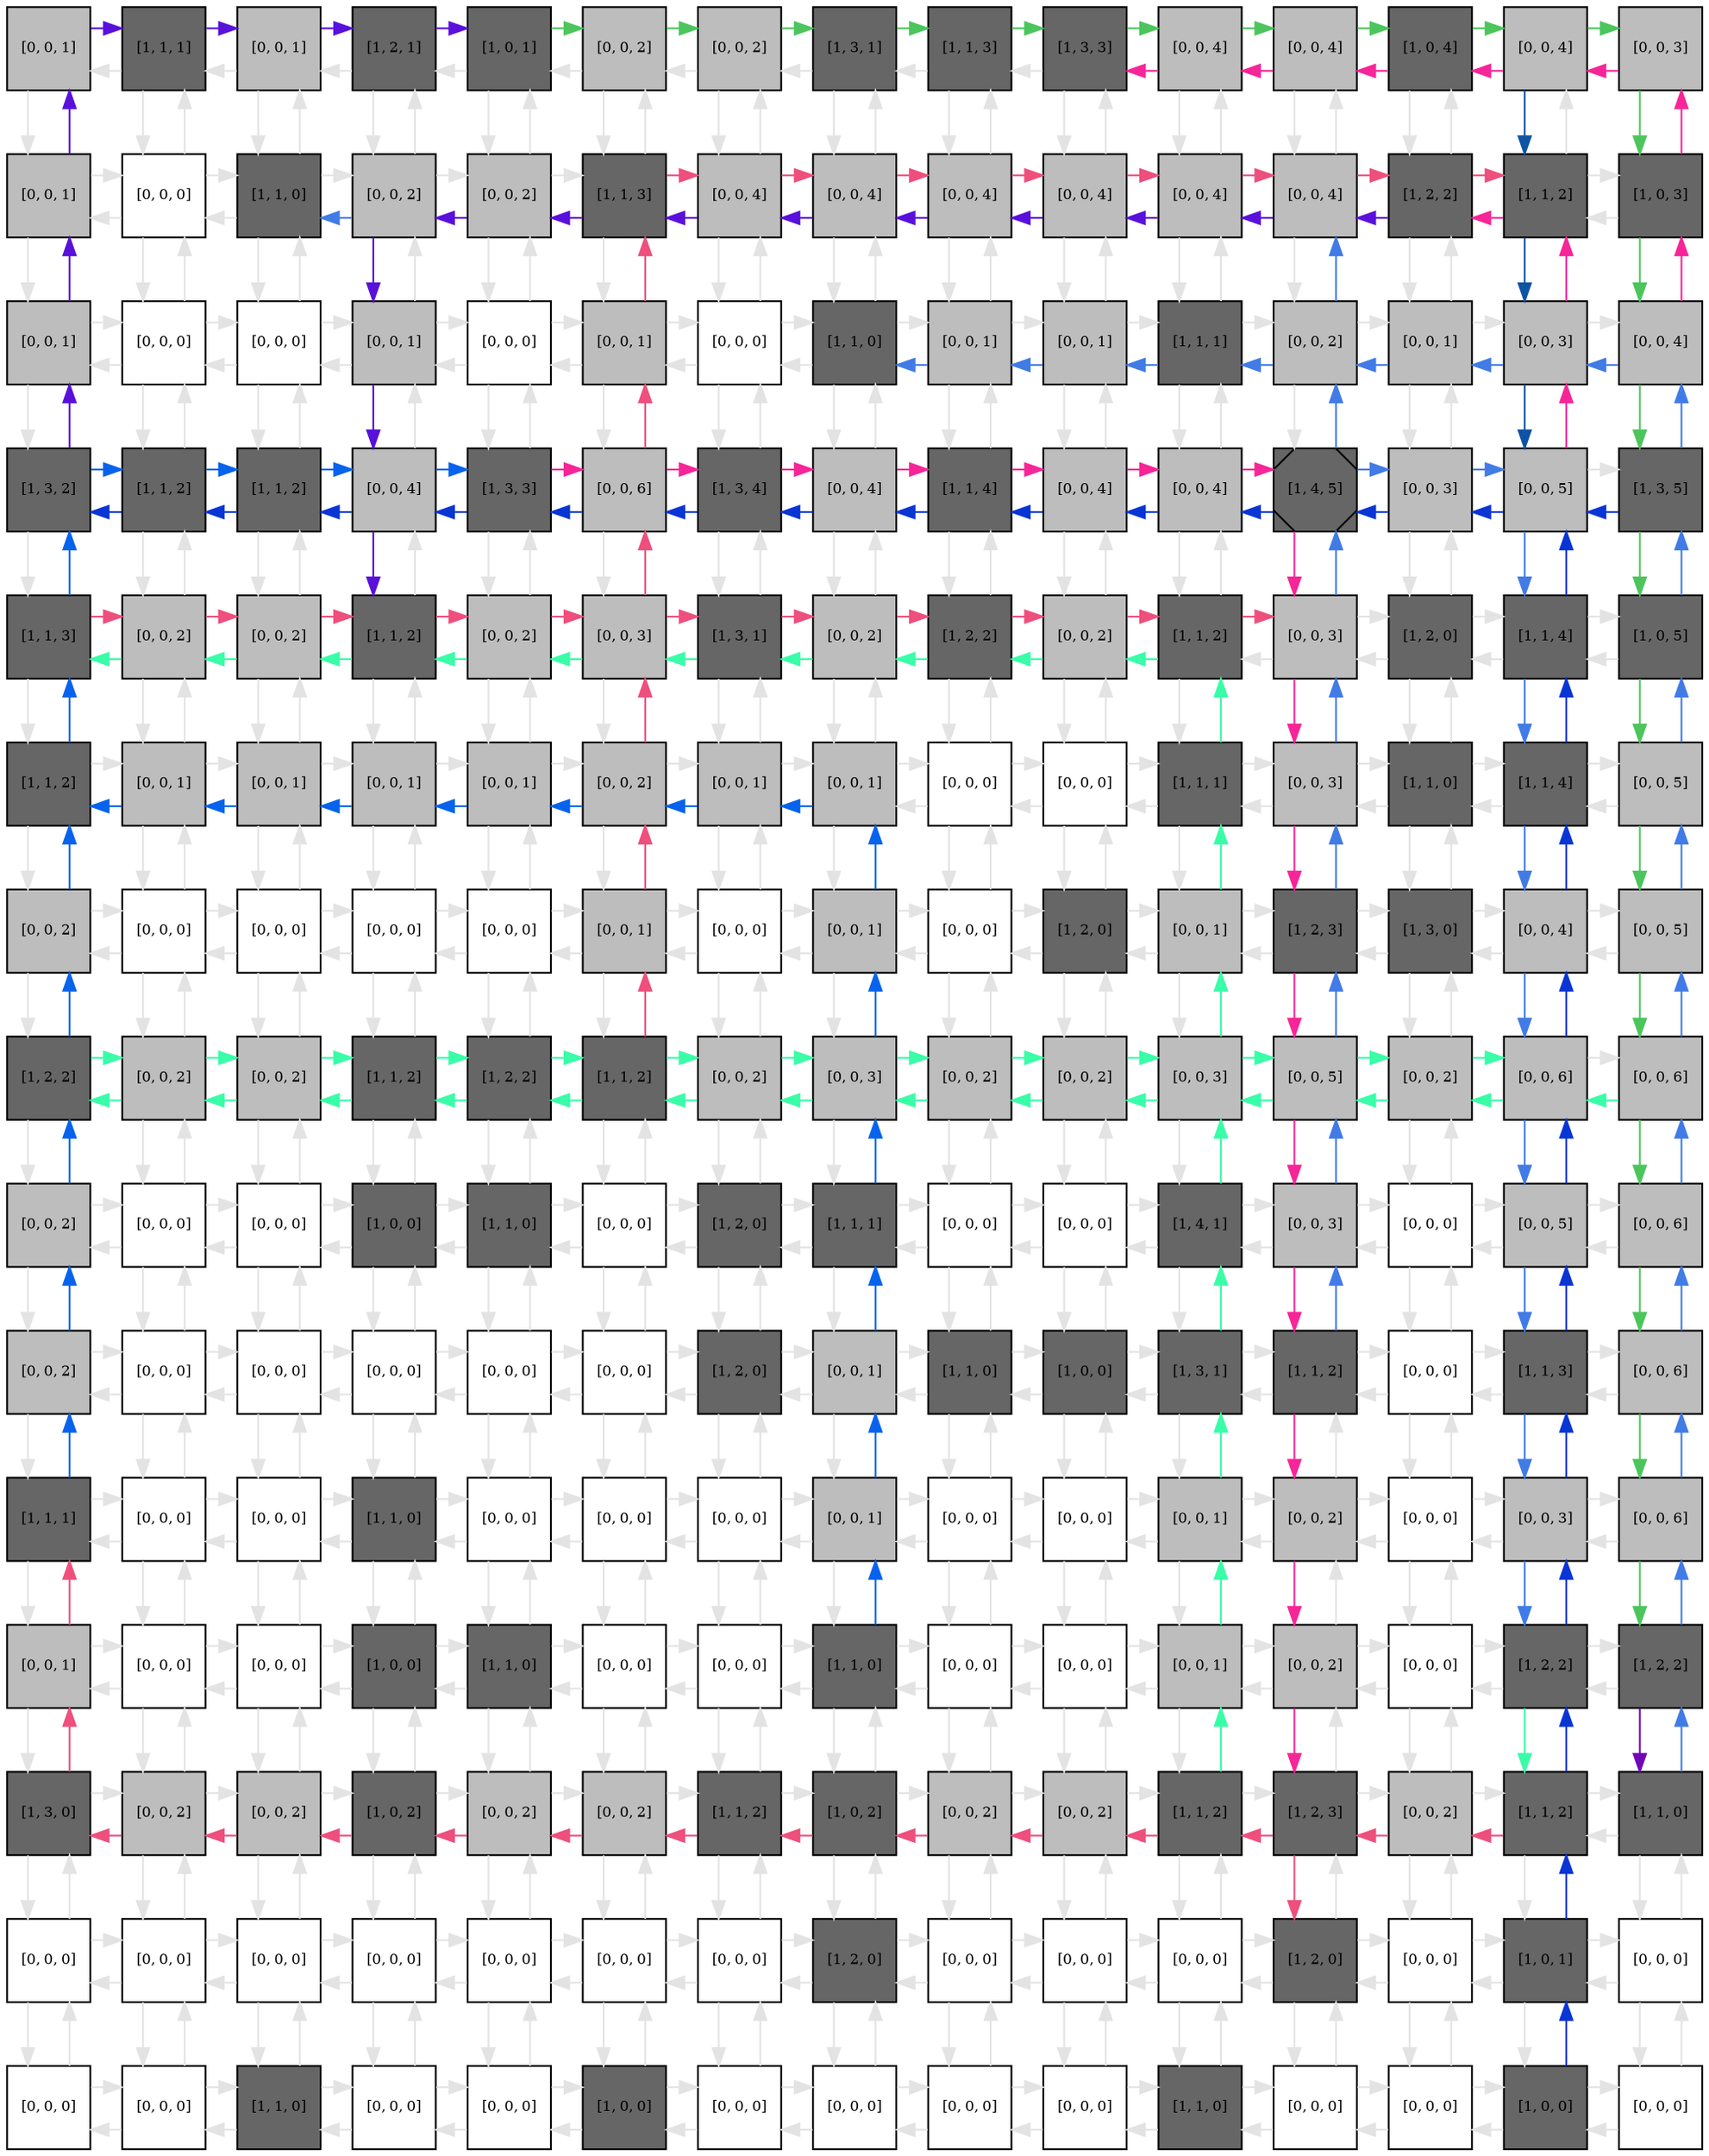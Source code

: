 digraph layout  {
rankdir=TB;
splines=ortho;
node [fixedsize=false, style=filled, width="0.6"];
edge [constraint=false];
0 [fillcolor="#bdbdbd", fontsize=8, label="[0, 0, 1]", shape=square, tooltip="name: None,\nin_degree: 2,\nout_degree: 2"];
1 [fillcolor="#666666", fontsize=8, label="[1, 1, 1]", shape=square, tooltip="name:  PAK2 ,\nin_degree: 3,\nout_degree: 3"];
2 [fillcolor="#bdbdbd", fontsize=8, label="[0, 0, 1]", shape=square, tooltip="name: None,\nin_degree: 3,\nout_degree: 3"];
3 [fillcolor="#666666", fontsize=8, label="[1, 2, 1]", shape=square, tooltip="name:  Akt ,\nin_degree: 3,\nout_degree: 3"];
4 [fillcolor="#666666", fontsize=8, label="[1, 0, 1]", shape=square, tooltip="name:  EGF ,\nin_degree: 3,\nout_degree: 3"];
5 [fillcolor="#bdbdbd", fontsize=8, label="[0, 0, 2]", shape=square, tooltip="name: None,\nin_degree: 3,\nout_degree: 3"];
6 [fillcolor="#bdbdbd", fontsize=8, label="[0, 0, 2]", shape=square, tooltip="name: None,\nin_degree: 3,\nout_degree: 3"];
7 [fillcolor="#666666", fontsize=8, label="[1, 3, 1]", shape=square, tooltip="name:  Cdc42_Rac1 ,\nin_degree: 3,\nout_degree: 3"];
8 [fillcolor="#666666", fontsize=8, label="[1, 1, 3]", shape=square, tooltip="name:  PAK1 ,\nin_degree: 3,\nout_degree: 3"];
9 [fillcolor="#666666", fontsize=8, label="[1, 3, 3]", shape=square, tooltip="name:  PI3K ,\nin_degree: 3,\nout_degree: 3"];
10 [fillcolor="#bdbdbd", fontsize=8, label="[0, 0, 4]", shape=square, tooltip="name: None,\nin_degree: 3,\nout_degree: 3"];
11 [fillcolor="#bdbdbd", fontsize=8, label="[0, 0, 4]", shape=square, tooltip="name: None,\nin_degree: 3,\nout_degree: 3"];
12 [fillcolor="#666666", fontsize=8, label="[1, 0, 4]", shape=square, tooltip="name: PTEN,\nin_degree: 3,\nout_degree: 3"];
13 [fillcolor="#bdbdbd", fontsize=8, label="[0, 0, 4]", shape=square, tooltip="name: None,\nin_degree: 3,\nout_degree: 3"];
14 [fillcolor="#bdbdbd", fontsize=8, label="[0, 0, 3]", shape=square, tooltip="name: None,\nin_degree: 2,\nout_degree: 2"];
15 [fillcolor="#bdbdbd", fontsize=8, label="[0, 0, 1]", shape=square, tooltip="name: None,\nin_degree: 3,\nout_degree: 3"];
16 [fillcolor="#FFFFFF", fontsize=8, label="[0, 0, 0]", shape=square, tooltip="name: None,\nin_degree: 4,\nout_degree: 4"];
17 [fillcolor="#666666", fontsize=8, label="[1, 1, 0]", shape=square, tooltip="name:  ECM ,\nin_degree: 4,\nout_degree: 4"];
18 [fillcolor="#bdbdbd", fontsize=8, label="[0, 0, 2]", shape=square, tooltip="name: None,\nin_degree: 4,\nout_degree: 4"];
19 [fillcolor="#bdbdbd", fontsize=8, label="[0, 0, 2]", shape=square, tooltip="name: None,\nin_degree: 4,\nout_degree: 4"];
20 [fillcolor="#666666", fontsize=8, label="[1, 1, 3]", shape=square, tooltip="name:  Mekk7 ,\nin_degree: 4,\nout_degree: 4"];
21 [fillcolor="#bdbdbd", fontsize=8, label="[0, 0, 4]", shape=square, tooltip="name: None,\nin_degree: 4,\nout_degree: 4"];
22 [fillcolor="#bdbdbd", fontsize=8, label="[0, 0, 4]", shape=square, tooltip="name: None,\nin_degree: 4,\nout_degree: 4"];
23 [fillcolor="#bdbdbd", fontsize=8, label="[0, 0, 4]", shape=square, tooltip="name: None,\nin_degree: 4,\nout_degree: 4"];
24 [fillcolor="#bdbdbd", fontsize=8, label="[0, 0, 4]", shape=square, tooltip="name: None,\nin_degree: 4,\nout_degree: 4"];
25 [fillcolor="#bdbdbd", fontsize=8, label="[0, 0, 4]", shape=square, tooltip="name: None,\nin_degree: 4,\nout_degree: 4"];
26 [fillcolor="#bdbdbd", fontsize=8, label="[0, 0, 4]", shape=square, tooltip="name: None,\nin_degree: 4,\nout_degree: 4"];
27 [fillcolor="#666666", fontsize=8, label="[1, 2, 2]", shape=square, tooltip="name:  AP1 ,\nin_degree: 4,\nout_degree: 4"];
28 [fillcolor="#666666", fontsize=8, label="[1, 1, 2]", shape=square, tooltip="name:  CREB ,\nin_degree: 4,\nout_degree: 4"];
29 [fillcolor="#666666", fontsize=8, label="[1, 0, 3]", shape=square, tooltip="name:  DUSP1 ,\nin_degree: 3,\nout_degree: 3"];
30 [fillcolor="#bdbdbd", fontsize=8, label="[0, 0, 1]", shape=square, tooltip="name: None,\nin_degree: 3,\nout_degree: 3"];
31 [fillcolor="#FFFFFF", fontsize=8, label="[0, 0, 0]", shape=square, tooltip="name: None,\nin_degree: 4,\nout_degree: 4"];
32 [fillcolor="#FFFFFF", fontsize=8, label="[0, 0, 0]", shape=square, tooltip="name: None,\nin_degree: 4,\nout_degree: 4"];
33 [fillcolor="#bdbdbd", fontsize=8, label="[0, 0, 1]", shape=square, tooltip="name: None,\nin_degree: 4,\nout_degree: 4"];
34 [fillcolor="#FFFFFF", fontsize=8, label="[0, 0, 0]", shape=square, tooltip="name: None,\nin_degree: 4,\nout_degree: 4"];
35 [fillcolor="#bdbdbd", fontsize=8, label="[0, 0, 1]", shape=square, tooltip="name: None,\nin_degree: 4,\nout_degree: 4"];
36 [fillcolor="#FFFFFF", fontsize=8, label="[0, 0, 0]", shape=square, tooltip="name: None,\nin_degree: 4,\nout_degree: 4"];
37 [fillcolor="#666666", fontsize=8, label="[1, 1, 0]", shape=square, tooltip="name:  Mkk6 ,\nin_degree: 4,\nout_degree: 4"];
38 [fillcolor="#bdbdbd", fontsize=8, label="[0, 0, 1]", shape=square, tooltip="name: None,\nin_degree: 4,\nout_degree: 4"];
39 [fillcolor="#bdbdbd", fontsize=8, label="[0, 0, 1]", shape=square, tooltip="name: None,\nin_degree: 4,\nout_degree: 4"];
40 [fillcolor="#666666", fontsize=8, label="[1, 1, 1]", shape=square, tooltip="name:  cFOS ,\nin_degree: 4,\nout_degree: 4"];
41 [fillcolor="#bdbdbd", fontsize=8, label="[0, 0, 2]", shape=square, tooltip="name: None,\nin_degree: 4,\nout_degree: 4"];
42 [fillcolor="#bdbdbd", fontsize=8, label="[0, 0, 1]", shape=square, tooltip="name: None,\nin_degree: 4,\nout_degree: 4"];
43 [fillcolor="#bdbdbd", fontsize=8, label="[0, 0, 3]", shape=square, tooltip="name: None,\nin_degree: 4,\nout_degree: 4"];
44 [fillcolor="#bdbdbd", fontsize=8, label="[0, 0, 4]", shape=square, tooltip="name: None,\nin_degree: 3,\nout_degree: 3"];
45 [fillcolor="#666666", fontsize=8, label="[1, 3, 2]", shape=square, tooltip="name:  Shc ,\nin_degree: 3,\nout_degree: 3"];
46 [fillcolor="#666666", fontsize=8, label="[1, 1, 2]", shape=square, tooltip="name:  Ca ,\nin_degree: 4,\nout_degree: 4"];
47 [fillcolor="#666666", fontsize=8, label="[1, 1, 2]", shape=square, tooltip="name:  MET ,\nin_degree: 4,\nout_degree: 4"];
48 [fillcolor="#bdbdbd", fontsize=8, label="[0, 0, 4]", shape=square, tooltip="name: None,\nin_degree: 4,\nout_degree: 4"];
49 [fillcolor="#666666", fontsize=8, label="[1, 3, 3]", shape=square, tooltip="name:  JNK ,\nin_degree: 4,\nout_degree: 4"];
50 [fillcolor="#bdbdbd", fontsize=8, label="[0, 0, 6]", shape=square, tooltip="name: None,\nin_degree: 4,\nout_degree: 4"];
51 [fillcolor="#666666", fontsize=8, label="[1, 3, 4]", shape=square, tooltip="name:  Fak ,\nin_degree: 4,\nout_degree: 4"];
52 [fillcolor="#bdbdbd", fontsize=8, label="[0, 0, 4]", shape=square, tooltip="name: None,\nin_degree: 4,\nout_degree: 4"];
53 [fillcolor="#666666", fontsize=8, label="[1, 1, 4]", shape=square, tooltip="name:  PAK3 ,\nin_degree: 4,\nout_degree: 4"];
54 [fillcolor="#bdbdbd", fontsize=8, label="[0, 0, 4]", shape=square, tooltip="name: None,\nin_degree: 4,\nout_degree: 4"];
55 [fillcolor="#bdbdbd", fontsize=8, label="[0, 0, 4]", shape=square, tooltip="name: None,\nin_degree: 4,\nout_degree: 4"];
56 [fillcolor="#666666", fontsize=8, label="[1, 4, 5]", shape=Msquare, tooltip="name:  CellMigration ,\nin_degree: 4,\nout_degree: 4"];
57 [fillcolor="#bdbdbd", fontsize=8, label="[0, 0, 3]", shape=square, tooltip="name: None,\nin_degree: 4,\nout_degree: 4"];
58 [fillcolor="#bdbdbd", fontsize=8, label="[0, 0, 5]", shape=square, tooltip="name: None,\nin_degree: 4,\nout_degree: 4"];
59 [fillcolor="#666666", fontsize=8, label="[1, 3, 5]", shape=square, tooltip="name:  Mkk4 ,\nin_degree: 3,\nout_degree: 3"];
60 [fillcolor="#666666", fontsize=8, label="[1, 1, 3]", shape=square, tooltip="name:  ETS ,\nin_degree: 3,\nout_degree: 3"];
61 [fillcolor="#bdbdbd", fontsize=8, label="[0, 0, 2]", shape=square, tooltip="name: None,\nin_degree: 4,\nout_degree: 4"];
62 [fillcolor="#bdbdbd", fontsize=8, label="[0, 0, 2]", shape=square, tooltip="name: None,\nin_degree: 4,\nout_degree: 4"];
63 [fillcolor="#666666", fontsize=8, label="[1, 1, 2]", shape=square, tooltip="name:  uPAR ,\nin_degree: 4,\nout_degree: 4"];
64 [fillcolor="#bdbdbd", fontsize=8, label="[0, 0, 2]", shape=square, tooltip="name: None,\nin_degree: 4,\nout_degree: 4"];
65 [fillcolor="#bdbdbd", fontsize=8, label="[0, 0, 3]", shape=square, tooltip="name: None,\nin_degree: 4,\nout_degree: 4"];
66 [fillcolor="#666666", fontsize=8, label="[1, 3, 1]", shape=square, tooltip="name:  Raf ,\nin_degree: 4,\nout_degree: 4"];
67 [fillcolor="#bdbdbd", fontsize=8, label="[0, 0, 2]", shape=square, tooltip="name: None,\nin_degree: 4,\nout_degree: 4"];
68 [fillcolor="#666666", fontsize=8, label="[1, 2, 2]", shape=square, tooltip="name:  ATF2 ,\nin_degree: 4,\nout_degree: 4"];
69 [fillcolor="#bdbdbd", fontsize=8, label="[0, 0, 2]", shape=square, tooltip="name: None,\nin_degree: 4,\nout_degree: 4"];
70 [fillcolor="#666666", fontsize=8, label="[1, 1, 2]", shape=square, tooltip="name:  cMYC ,\nin_degree: 4,\nout_degree: 4"];
71 [fillcolor="#bdbdbd", fontsize=8, label="[0, 0, 3]", shape=square, tooltip="name: None,\nin_degree: 4,\nout_degree: 4"];
72 [fillcolor="#666666", fontsize=8, label="[1, 2, 0]", shape=square, tooltip="name:  CTGF ,\nin_degree: 4,\nout_degree: 4"];
73 [fillcolor="#666666", fontsize=8, label="[1, 1, 4]", shape=square, tooltip="name:  Mekk4 ,\nin_degree: 4,\nout_degree: 4"];
74 [fillcolor="#666666", fontsize=8, label="[1, 0, 5]", shape=square, tooltip="name: EGF,\nin_degree: 3,\nout_degree: 3"];
75 [fillcolor="#666666", fontsize=8, label="[1, 1, 2]", shape=square, tooltip="name:  DOCK180 ,\nin_degree: 3,\nout_degree: 3"];
76 [fillcolor="#bdbdbd", fontsize=8, label="[0, 0, 1]", shape=square, tooltip="name: None,\nin_degree: 4,\nout_degree: 4"];
77 [fillcolor="#bdbdbd", fontsize=8, label="[0, 0, 1]", shape=square, tooltip="name: None,\nin_degree: 4,\nout_degree: 4"];
78 [fillcolor="#bdbdbd", fontsize=8, label="[0, 0, 1]", shape=square, tooltip="name: None,\nin_degree: 4,\nout_degree: 4"];
79 [fillcolor="#bdbdbd", fontsize=8, label="[0, 0, 1]", shape=square, tooltip="name: None,\nin_degree: 4,\nout_degree: 4"];
80 [fillcolor="#bdbdbd", fontsize=8, label="[0, 0, 2]", shape=square, tooltip="name: None,\nin_degree: 4,\nout_degree: 4"];
81 [fillcolor="#bdbdbd", fontsize=8, label="[0, 0, 1]", shape=square, tooltip="name: None,\nin_degree: 4,\nout_degree: 4"];
82 [fillcolor="#bdbdbd", fontsize=8, label="[0, 0, 1]", shape=square, tooltip="name: None,\nin_degree: 4,\nout_degree: 4"];
83 [fillcolor="#FFFFFF", fontsize=8, label="[0, 0, 0]", shape=square, tooltip="name: None,\nin_degree: 4,\nout_degree: 4"];
84 [fillcolor="#FFFFFF", fontsize=8, label="[0, 0, 0]", shape=square, tooltip="name: None,\nin_degree: 4,\nout_degree: 4"];
85 [fillcolor="#666666", fontsize=8, label="[1, 1, 1]", shape=square, tooltip="name:  EGR1 ,\nin_degree: 4,\nout_degree: 4"];
86 [fillcolor="#bdbdbd", fontsize=8, label="[0, 0, 3]", shape=square, tooltip="name: None,\nin_degree: 4,\nout_degree: 4"];
87 [fillcolor="#666666", fontsize=8, label="[1, 1, 0]", shape=square, tooltip="name:  Ras ,\nin_degree: 4,\nout_degree: 4"];
88 [fillcolor="#666666", fontsize=8, label="[1, 1, 4]", shape=square, tooltip="name:  CCL20 ,\nin_degree: 4,\nout_degree: 4"];
89 [fillcolor="#bdbdbd", fontsize=8, label="[0, 0, 5]", shape=square, tooltip="name: None,\nin_degree: 3,\nout_degree: 3"];
90 [fillcolor="#bdbdbd", fontsize=8, label="[0, 0, 2]", shape=square, tooltip="name: None,\nin_degree: 3,\nout_degree: 3"];
91 [fillcolor="#FFFFFF", fontsize=8, label="[0, 0, 0]", shape=square, tooltip="name: None,\nin_degree: 4,\nout_degree: 4"];
92 [fillcolor="#FFFFFF", fontsize=8, label="[0, 0, 0]", shape=square, tooltip="name: None,\nin_degree: 4,\nout_degree: 4"];
93 [fillcolor="#FFFFFF", fontsize=8, label="[0, 0, 0]", shape=square, tooltip="name: None,\nin_degree: 4,\nout_degree: 4"];
94 [fillcolor="#FFFFFF", fontsize=8, label="[0, 0, 0]", shape=square, tooltip="name: None,\nin_degree: 4,\nout_degree: 4"];
95 [fillcolor="#bdbdbd", fontsize=8, label="[0, 0, 1]", shape=square, tooltip="name: None,\nin_degree: 4,\nout_degree: 4"];
96 [fillcolor="#FFFFFF", fontsize=8, label="[0, 0, 0]", shape=square, tooltip="name: None,\nin_degree: 4,\nout_degree: 4"];
97 [fillcolor="#bdbdbd", fontsize=8, label="[0, 0, 1]", shape=square, tooltip="name: None,\nin_degree: 4,\nout_degree: 4"];
98 [fillcolor="#FFFFFF", fontsize=8, label="[0, 0, 0]", shape=square, tooltip="name: None,\nin_degree: 4,\nout_degree: 4"];
99 [fillcolor="#666666", fontsize=8, label="[1, 2, 0]", shape=square, tooltip="name:  CDKN2A ,\nin_degree: 4,\nout_degree: 4"];
100 [fillcolor="#bdbdbd", fontsize=8, label="[0, 0, 1]", shape=square, tooltip="name: None,\nin_degree: 4,\nout_degree: 4"];
101 [fillcolor="#666666", fontsize=8, label="[1, 2, 3]", shape=square, tooltip="name:  Proliferation ,\nin_degree: 4,\nout_degree: 4"];
102 [fillcolor="#666666", fontsize=8, label="[1, 3, 0]", shape=square, tooltip="name:  PTGS2 ,\nin_degree: 4,\nout_degree: 4"];
103 [fillcolor="#bdbdbd", fontsize=8, label="[0, 0, 4]", shape=square, tooltip="name: None,\nin_degree: 4,\nout_degree: 4"];
104 [fillcolor="#bdbdbd", fontsize=8, label="[0, 0, 5]", shape=square, tooltip="name: None,\nin_degree: 3,\nout_degree: 3"];
105 [fillcolor="#666666", fontsize=8, label="[1, 2, 2]", shape=square, tooltip="name:  PLC_g ,\nin_degree: 3,\nout_degree: 3"];
106 [fillcolor="#bdbdbd", fontsize=8, label="[0, 0, 2]", shape=square, tooltip="name: None,\nin_degree: 4,\nout_degree: 4"];
107 [fillcolor="#bdbdbd", fontsize=8, label="[0, 0, 2]", shape=square, tooltip="name: None,\nin_degree: 4,\nout_degree: 4"];
108 [fillcolor="#666666", fontsize=8, label="[1, 1, 2]", shape=square, tooltip="name:  IP3 ,\nin_degree: 4,\nout_degree: 4"];
109 [fillcolor="#666666", fontsize=8, label="[1, 2, 2]", shape=square, tooltip="name:  IL8 ,\nin_degree: 4,\nout_degree: 4"];
110 [fillcolor="#666666", fontsize=8, label="[1, 1, 2]", shape=square, tooltip="name:  RSK ,\nin_degree: 4,\nout_degree: 4"];
111 [fillcolor="#bdbdbd", fontsize=8, label="[0, 0, 2]", shape=square, tooltip="name: None,\nin_degree: 4,\nout_degree: 4"];
112 [fillcolor="#bdbdbd", fontsize=8, label="[0, 0, 3]", shape=square, tooltip="name: None,\nin_degree: 4,\nout_degree: 4"];
113 [fillcolor="#bdbdbd", fontsize=8, label="[0, 0, 2]", shape=square, tooltip="name: None,\nin_degree: 4,\nout_degree: 4"];
114 [fillcolor="#bdbdbd", fontsize=8, label="[0, 0, 2]", shape=square, tooltip="name: None,\nin_degree: 4,\nout_degree: 4"];
115 [fillcolor="#bdbdbd", fontsize=8, label="[0, 0, 3]", shape=square, tooltip="name: None,\nin_degree: 4,\nout_degree: 4"];
116 [fillcolor="#bdbdbd", fontsize=8, label="[0, 0, 5]", shape=square, tooltip="name: None,\nin_degree: 4,\nout_degree: 4"];
117 [fillcolor="#bdbdbd", fontsize=8, label="[0, 0, 2]", shape=square, tooltip="name: None,\nin_degree: 4,\nout_degree: 4"];
118 [fillcolor="#bdbdbd", fontsize=8, label="[0, 0, 6]", shape=square, tooltip="name: None,\nin_degree: 4,\nout_degree: 4"];
119 [fillcolor="#bdbdbd", fontsize=8, label="[0, 0, 6]", shape=square, tooltip="name: None,\nin_degree: 3,\nout_degree: 3"];
120 [fillcolor="#bdbdbd", fontsize=8, label="[0, 0, 2]", shape=square, tooltip="name: None,\nin_degree: 3,\nout_degree: 3"];
121 [fillcolor="#FFFFFF", fontsize=8, label="[0, 0, 0]", shape=square, tooltip="name: None,\nin_degree: 4,\nout_degree: 4"];
122 [fillcolor="#FFFFFF", fontsize=8, label="[0, 0, 0]", shape=square, tooltip="name: None,\nin_degree: 4,\nout_degree: 4"];
123 [fillcolor="#666666", fontsize=8, label="[1, 0, 0]", shape=square, tooltip="name:  PTEN ,\nin_degree: 4,\nout_degree: 4"];
124 [fillcolor="#666666", fontsize=8, label="[1, 1, 0]", shape=square, tooltip="name:  Grb2 ,\nin_degree: 4,\nout_degree: 4"];
125 [fillcolor="#FFFFFF", fontsize=8, label="[0, 0, 0]", shape=square, tooltip="name: None,\nin_degree: 4,\nout_degree: 4"];
126 [fillcolor="#666666", fontsize=8, label="[1, 2, 0]", shape=square, tooltip="name:  CyclinD ,\nin_degree: 4,\nout_degree: 4"];
127 [fillcolor="#666666", fontsize=8, label="[1, 1, 1]", shape=square, tooltip="name:  SOS ,\nin_degree: 4,\nout_degree: 4"];
128 [fillcolor="#FFFFFF", fontsize=8, label="[0, 0, 0]", shape=square, tooltip="name: None,\nin_degree: 4,\nout_degree: 4"];
129 [fillcolor="#FFFFFF", fontsize=8, label="[0, 0, 0]", shape=square, tooltip="name: None,\nin_degree: 4,\nout_degree: 4"];
130 [fillcolor="#666666", fontsize=8, label="[1, 4, 1]", shape=square, tooltip="name:  p38 ,\nin_degree: 4,\nout_degree: 4"];
131 [fillcolor="#bdbdbd", fontsize=8, label="[0, 0, 3]", shape=square, tooltip="name: None,\nin_degree: 4,\nout_degree: 4"];
132 [fillcolor="#FFFFFF", fontsize=8, label="[0, 0, 0]", shape=square, tooltip="name: None,\nin_degree: 4,\nout_degree: 4"];
133 [fillcolor="#bdbdbd", fontsize=8, label="[0, 0, 5]", shape=square, tooltip="name: None,\nin_degree: 4,\nout_degree: 4"];
134 [fillcolor="#bdbdbd", fontsize=8, label="[0, 0, 6]", shape=square, tooltip="name: None,\nin_degree: 3,\nout_degree: 3"];
135 [fillcolor="#bdbdbd", fontsize=8, label="[0, 0, 2]", shape=square, tooltip="name: None,\nin_degree: 3,\nout_degree: 3"];
136 [fillcolor="#FFFFFF", fontsize=8, label="[0, 0, 0]", shape=square, tooltip="name: None,\nin_degree: 4,\nout_degree: 4"];
137 [fillcolor="#FFFFFF", fontsize=8, label="[0, 0, 0]", shape=square, tooltip="name: None,\nin_degree: 4,\nout_degree: 4"];
138 [fillcolor="#FFFFFF", fontsize=8, label="[0, 0, 0]", shape=square, tooltip="name: None,\nin_degree: 4,\nout_degree: 4"];
139 [fillcolor="#FFFFFF", fontsize=8, label="[0, 0, 0]", shape=square, tooltip="name: None,\nin_degree: 4,\nout_degree: 4"];
140 [fillcolor="#FFFFFF", fontsize=8, label="[0, 0, 0]", shape=square, tooltip="name: None,\nin_degree: 4,\nout_degree: 4"];
141 [fillcolor="#666666", fontsize=8, label="[1, 2, 0]", shape=square, tooltip="name:  Plasmin ,\nin_degree: 4,\nout_degree: 4"];
142 [fillcolor="#bdbdbd", fontsize=8, label="[0, 0, 1]", shape=square, tooltip="name: None,\nin_degree: 4,\nout_degree: 4"];
143 [fillcolor="#666666", fontsize=8, label="[1, 1, 0]", shape=square, tooltip="name:  Mkk3 ,\nin_degree: 4,\nout_degree: 4"];
144 [fillcolor="#666666", fontsize=8, label="[1, 0, 0]", shape=square, tooltip="name: AKAP12,\nin_degree: 4,\nout_degree: 4"];
145 [fillcolor="#666666", fontsize=8, label="[1, 3, 1]", shape=square, tooltip="name:  CDK2 ,\nin_degree: 4,\nout_degree: 4"];
146 [fillcolor="#666666", fontsize=8, label="[1, 1, 2]", shape=square, tooltip="name:  MMP1_10 ,\nin_degree: 4,\nout_degree: 4"];
147 [fillcolor="#FFFFFF", fontsize=8, label="[0, 0, 0]", shape=square, tooltip="name: None,\nin_degree: 4,\nout_degree: 4"];
148 [fillcolor="#666666", fontsize=8, label="[1, 1, 3]", shape=square, tooltip="name:  Mekk1 ,\nin_degree: 4,\nout_degree: 4"];
149 [fillcolor="#bdbdbd", fontsize=8, label="[0, 0, 6]", shape=square, tooltip="name: None,\nin_degree: 3,\nout_degree: 3"];
150 [fillcolor="#666666", fontsize=8, label="[1, 1, 1]", shape=square, tooltip="name:  Rap1 ,\nin_degree: 3,\nout_degree: 3"];
151 [fillcolor="#FFFFFF", fontsize=8, label="[0, 0, 0]", shape=square, tooltip="name: None,\nin_degree: 4,\nout_degree: 4"];
152 [fillcolor="#FFFFFF", fontsize=8, label="[0, 0, 0]", shape=square, tooltip="name: None,\nin_degree: 4,\nout_degree: 4"];
153 [fillcolor="#666666", fontsize=8, label="[1, 1, 0]", shape=square, tooltip="name:  Integrins ,\nin_degree: 4,\nout_degree: 4"];
154 [fillcolor="#FFFFFF", fontsize=8, label="[0, 0, 0]", shape=square, tooltip="name: None,\nin_degree: 4,\nout_degree: 4"];
155 [fillcolor="#FFFFFF", fontsize=8, label="[0, 0, 0]", shape=square, tooltip="name: None,\nin_degree: 4,\nout_degree: 4"];
156 [fillcolor="#FFFFFF", fontsize=8, label="[0, 0, 0]", shape=square, tooltip="name: None,\nin_degree: 4,\nout_degree: 4"];
157 [fillcolor="#bdbdbd", fontsize=8, label="[0, 0, 1]", shape=square, tooltip="name: None,\nin_degree: 4,\nout_degree: 4"];
158 [fillcolor="#FFFFFF", fontsize=8, label="[0, 0, 0]", shape=square, tooltip="name: None,\nin_degree: 4,\nout_degree: 4"];
159 [fillcolor="#FFFFFF", fontsize=8, label="[0, 0, 0]", shape=square, tooltip="name: None,\nin_degree: 4,\nout_degree: 4"];
160 [fillcolor="#bdbdbd", fontsize=8, label="[0, 0, 1]", shape=square, tooltip="name: None,\nin_degree: 4,\nout_degree: 4"];
161 [fillcolor="#bdbdbd", fontsize=8, label="[0, 0, 2]", shape=square, tooltip="name: None,\nin_degree: 4,\nout_degree: 4"];
162 [fillcolor="#FFFFFF", fontsize=8, label="[0, 0, 0]", shape=square, tooltip="name: None,\nin_degree: 4,\nout_degree: 4"];
163 [fillcolor="#bdbdbd", fontsize=8, label="[0, 0, 3]", shape=square, tooltip="name: None,\nin_degree: 4,\nout_degree: 4"];
164 [fillcolor="#bdbdbd", fontsize=8, label="[0, 0, 6]", shape=square, tooltip="name: None,\nin_degree: 3,\nout_degree: 3"];
165 [fillcolor="#bdbdbd", fontsize=8, label="[0, 0, 1]", shape=square, tooltip="name: None,\nin_degree: 3,\nout_degree: 3"];
166 [fillcolor="#FFFFFF", fontsize=8, label="[0, 0, 0]", shape=square, tooltip="name: None,\nin_degree: 4,\nout_degree: 4"];
167 [fillcolor="#FFFFFF", fontsize=8, label="[0, 0, 0]", shape=square, tooltip="name: None,\nin_degree: 4,\nout_degree: 4"];
168 [fillcolor="#666666", fontsize=8, label="[1, 0, 0]", shape=square, tooltip="name: DUSP1,\nin_degree: 4,\nout_degree: 4"];
169 [fillcolor="#666666", fontsize=8, label="[1, 1, 0]", shape=square, tooltip="name:  uPA ,\nin_degree: 4,\nout_degree: 4"];
170 [fillcolor="#FFFFFF", fontsize=8, label="[0, 0, 0]", shape=square, tooltip="name: None,\nin_degree: 4,\nout_degree: 4"];
171 [fillcolor="#FFFFFF", fontsize=8, label="[0, 0, 0]", shape=square, tooltip="name: None,\nin_degree: 4,\nout_degree: 4"];
172 [fillcolor="#666666", fontsize=8, label="[1, 1, 0]", shape=square, tooltip="name:  CRKL ,\nin_degree: 4,\nout_degree: 4"];
173 [fillcolor="#FFFFFF", fontsize=8, label="[0, 0, 0]", shape=square, tooltip="name: None,\nin_degree: 4,\nout_degree: 4"];
174 [fillcolor="#FFFFFF", fontsize=8, label="[0, 0, 0]", shape=square, tooltip="name: None,\nin_degree: 4,\nout_degree: 4"];
175 [fillcolor="#bdbdbd", fontsize=8, label="[0, 0, 1]", shape=square, tooltip="name: None,\nin_degree: 4,\nout_degree: 4"];
176 [fillcolor="#bdbdbd", fontsize=8, label="[0, 0, 2]", shape=square, tooltip="name: None,\nin_degree: 4,\nout_degree: 4"];
177 [fillcolor="#FFFFFF", fontsize=8, label="[0, 0, 0]", shape=square, tooltip="name: None,\nin_degree: 4,\nout_degree: 4"];
178 [fillcolor="#666666", fontsize=8, label="[1, 2, 2]", shape=square, tooltip="name:  cJUN ,\nin_degree: 4,\nout_degree: 4"];
179 [fillcolor="#666666", fontsize=8, label="[1, 2, 2]", shape=square, tooltip="name:  EGFR ,\nin_degree: 3,\nout_degree: 3"];
180 [fillcolor="#666666", fontsize=8, label="[1, 3, 0]", shape=square, tooltip="name:  PKC ,\nin_degree: 3,\nout_degree: 3"];
181 [fillcolor="#bdbdbd", fontsize=8, label="[0, 0, 2]", shape=square, tooltip="name: None,\nin_degree: 4,\nout_degree: 4"];
182 [fillcolor="#bdbdbd", fontsize=8, label="[0, 0, 2]", shape=square, tooltip="name: None,\nin_degree: 4,\nout_degree: 4"];
183 [fillcolor="#666666", fontsize=8, label="[1, 0, 2]", shape=square, tooltip="name: PAI-1,\nin_degree: 4,\nout_degree: 4"];
184 [fillcolor="#bdbdbd", fontsize=8, label="[0, 0, 2]", shape=square, tooltip="name: None,\nin_degree: 4,\nout_degree: 4"];
185 [fillcolor="#bdbdbd", fontsize=8, label="[0, 0, 2]", shape=square, tooltip="name: None,\nin_degree: 4,\nout_degree: 4"];
186 [fillcolor="#666666", fontsize=8, label="[1, 1, 2]", shape=square, tooltip="name:  CDKN1A ,\nin_degree: 4,\nout_degree: 4"];
187 [fillcolor="#666666", fontsize=8, label="[1, 0, 2]", shape=square, tooltip="name: HGF,\nin_degree: 4,\nout_degree: 4"];
188 [fillcolor="#bdbdbd", fontsize=8, label="[0, 0, 2]", shape=square, tooltip="name: None,\nin_degree: 4,\nout_degree: 4"];
189 [fillcolor="#bdbdbd", fontsize=8, label="[0, 0, 2]", shape=square, tooltip="name: None,\nin_degree: 4,\nout_degree: 4"];
190 [fillcolor="#666666", fontsize=8, label="[1, 1, 2]", shape=square, tooltip="name:  Erk ,\nin_degree: 4,\nout_degree: 4"];
191 [fillcolor="#666666", fontsize=8, label="[1, 2, 3]", shape=square, tooltip="name:  Elk1 ,\nin_degree: 4,\nout_degree: 4"];
192 [fillcolor="#bdbdbd", fontsize=8, label="[0, 0, 2]", shape=square, tooltip="name: None,\nin_degree: 4,\nout_degree: 4"];
193 [fillcolor="#666666", fontsize=8, label="[1, 1, 2]", shape=square, tooltip="name:  DAG ,\nin_degree: 4,\nout_degree: 4"];
194 [fillcolor="#666666", fontsize=8, label="[1, 1, 0]", shape=square, tooltip="name:  MLK3 ,\nin_degree: 3,\nout_degree: 3"];
195 [fillcolor="#FFFFFF", fontsize=8, label="[0, 0, 0]", shape=square, tooltip="name: None,\nin_degree: 3,\nout_degree: 3"];
196 [fillcolor="#FFFFFF", fontsize=8, label="[0, 0, 0]", shape=square, tooltip="name: None,\nin_degree: 4,\nout_degree: 4"];
197 [fillcolor="#FFFFFF", fontsize=8, label="[0, 0, 0]", shape=square, tooltip="name: None,\nin_degree: 4,\nout_degree: 4"];
198 [fillcolor="#FFFFFF", fontsize=8, label="[0, 0, 0]", shape=square, tooltip="name: None,\nin_degree: 4,\nout_degree: 4"];
199 [fillcolor="#FFFFFF", fontsize=8, label="[0, 0, 0]", shape=square, tooltip="name: None,\nin_degree: 4,\nout_degree: 4"];
200 [fillcolor="#FFFFFF", fontsize=8, label="[0, 0, 0]", shape=square, tooltip="name: None,\nin_degree: 4,\nout_degree: 4"];
201 [fillcolor="#FFFFFF", fontsize=8, label="[0, 0, 0]", shape=square, tooltip="name: None,\nin_degree: 4,\nout_degree: 4"];
202 [fillcolor="#666666", fontsize=8, label="[1, 2, 0]", shape=square, tooltip="name:  HBEGF ,\nin_degree: 4,\nout_degree: 4"];
203 [fillcolor="#FFFFFF", fontsize=8, label="[0, 0, 0]", shape=square, tooltip="name: None,\nin_degree: 4,\nout_degree: 4"];
204 [fillcolor="#FFFFFF", fontsize=8, label="[0, 0, 0]", shape=square, tooltip="name: None,\nin_degree: 4,\nout_degree: 4"];
205 [fillcolor="#FFFFFF", fontsize=8, label="[0, 0, 0]", shape=square, tooltip="name: None,\nin_degree: 4,\nout_degree: 4"];
206 [fillcolor="#666666", fontsize=8, label="[1, 2, 0]", shape=square, tooltip="name:  Mek ,\nin_degree: 4,\nout_degree: 4"];
207 [fillcolor="#FFFFFF", fontsize=8, label="[0, 0, 0]", shape=square, tooltip="name: None,\nin_degree: 4,\nout_degree: 4"];
208 [fillcolor="#666666", fontsize=8, label="[1, 0, 1]", shape=square, tooltip="name:  AKAP12 ,\nin_degree: 4,\nout_degree: 4"];
209 [fillcolor="#FFFFFF", fontsize=8, label="[0, 0, 0]", shape=square, tooltip="name: None,\nin_degree: 3,\nout_degree: 3"];
210 [fillcolor="#FFFFFF", fontsize=8, label="[0, 0, 0]", shape=square, tooltip="name: None,\nin_degree: 2,\nout_degree: 2"];
211 [fillcolor="#FFFFFF", fontsize=8, label="[0, 0, 0]", shape=square, tooltip="name: None,\nin_degree: 3,\nout_degree: 3"];
212 [fillcolor="#666666", fontsize=8, label="[1, 1, 0]", shape=square, tooltip="name:  C3G ,\nin_degree: 3,\nout_degree: 3"];
213 [fillcolor="#FFFFFF", fontsize=8, label="[0, 0, 0]", shape=square, tooltip="name: None,\nin_degree: 3,\nout_degree: 3"];
214 [fillcolor="#FFFFFF", fontsize=8, label="[0, 0, 0]", shape=square, tooltip="name: None,\nin_degree: 3,\nout_degree: 3"];
215 [fillcolor="#666666", fontsize=8, label="[1, 0, 0]", shape=square, tooltip="name:  PAI-1 ,\nin_degree: 3,\nout_degree: 3"];
216 [fillcolor="#FFFFFF", fontsize=8, label="[0, 0, 0]", shape=square, tooltip="name: None,\nin_degree: 3,\nout_degree: 3"];
217 [fillcolor="#FFFFFF", fontsize=8, label="[0, 0, 0]", shape=square, tooltip="name: None,\nin_degree: 3,\nout_degree: 3"];
218 [fillcolor="#FFFFFF", fontsize=8, label="[0, 0, 0]", shape=square, tooltip="name: None,\nin_degree: 3,\nout_degree: 3"];
219 [fillcolor="#FFFFFF", fontsize=8, label="[0, 0, 0]", shape=square, tooltip="name: None,\nin_degree: 3,\nout_degree: 3"];
220 [fillcolor="#666666", fontsize=8, label="[1, 1, 0]", shape=square, tooltip="name:  STAT3 ,\nin_degree: 3,\nout_degree: 3"];
221 [fillcolor="#FFFFFF", fontsize=8, label="[0, 0, 0]", shape=square, tooltip="name: None,\nin_degree: 3,\nout_degree: 3"];
222 [fillcolor="#FFFFFF", fontsize=8, label="[0, 0, 0]", shape=square, tooltip="name: None,\nin_degree: 3,\nout_degree: 3"];
223 [fillcolor="#666666", fontsize=8, label="[1, 0, 0]", shape=square, tooltip="name:  HGF ,\nin_degree: 3,\nout_degree: 3"];
224 [fillcolor="#FFFFFF", fontsize=8, label="[0, 0, 0]", shape=square, tooltip="name: None,\nin_degree: 2,\nout_degree: 2"];
0 -> 1  [color="#5910DB", style="penwidth(0.1)", tooltip="75( DOCK180 ) to 7( Cdc42_Rac1 )", weight=1];
0 -> 15  [color=grey89, style="penwidth(0.1)", tooltip=" ", weight=1];
1 -> 0  [color=grey89, style="penwidth(0.1)", tooltip=" ", weight=1];
1 -> 2  [color="#5910DB", style="penwidth(0.1)", tooltip="75( DOCK180 ) to 7( Cdc42_Rac1 )", weight=1];
1 -> 16  [color=grey89, style="penwidth(0.1)", tooltip=" ", weight=1];
2 -> 1  [color=grey89, style="penwidth(0.1)", tooltip=" ", weight=1];
2 -> 3  [color="#5910DB", style="penwidth(0.1)", tooltip="75( DOCK180 ) to 7( Cdc42_Rac1 )", weight=1];
2 -> 17  [color=grey89, style="penwidth(0.1)", tooltip=" ", weight=1];
3 -> 2  [color=grey89, style="penwidth(0.1)", tooltip=" ", weight=1];
3 -> 4  [color="#5910DB", style="penwidth(0.1)", tooltip="75( DOCK180 ) to 7( Cdc42_Rac1 )", weight=1];
3 -> 18  [color=grey89, style="penwidth(0.1)", tooltip=" ", weight=1];
4 -> 3  [color=grey89, style="penwidth(0.1)", tooltip=" ", weight=1];
4 -> 5  [color="#4CC55D", style="penwidth(0.1)", tooltip="4( EGF ) to 179( EGFR )", weight=1];
4 -> 19  [color=grey89, style="penwidth(0.1)", tooltip=" ", weight=1];
5 -> 4  [color=grey89, style="penwidth(0.1)", tooltip=" ", weight=1];
5 -> 6  [color="#4CC55D", style="penwidth(0.1)", tooltip="4( EGF ) to 179( EGFR )", weight=1];
5 -> 20  [color=grey89, style="penwidth(0.1)", tooltip=" ", weight=1];
6 -> 5  [color=grey89, style="penwidth(0.1)", tooltip=" ", weight=1];
6 -> 7  [color="#4CC55D", style="penwidth(0.1)", tooltip="4( EGF ) to 179( EGFR )", weight=1];
6 -> 21  [color=grey89, style="penwidth(0.1)", tooltip=" ", weight=1];
7 -> 6  [color=grey89, style="penwidth(0.1)", tooltip=" ", weight=1];
7 -> 8  [color="#4CC55D", style="penwidth(0.1)", tooltip="4( EGF ) to 179( EGFR )", weight=1];
7 -> 22  [color=grey89, style="penwidth(0.1)", tooltip=" ", weight=1];
8 -> 7  [color=grey89, style="penwidth(0.1)", tooltip=" ", weight=1];
8 -> 9  [color="#4CC55D", style="penwidth(0.1)", tooltip="4( EGF ) to 179( EGFR )", weight=1];
8 -> 23  [color=grey89, style="penwidth(0.1)", tooltip=" ", weight=1];
9 -> 8  [color=grey89, style="penwidth(0.1)", tooltip=" ", weight=1];
9 -> 10  [color="#4CC55D", style="penwidth(0.1)", tooltip="4( EGF ) to 179( EGFR )", weight=1];
9 -> 24  [color=grey89, style="penwidth(0.1)", tooltip=" ", weight=1];
10 -> 9  [color="#F62598", style="penwidth(0.1)", tooltip="179( EGFR ) to 9( PI3K )", weight=1];
10 -> 11  [color="#4CC55D", style="penwidth(0.1)", tooltip="4( EGF ) to 179( EGFR )", weight=1];
10 -> 25  [color=grey89, style="penwidth(0.1)", tooltip=" ", weight=1];
11 -> 10  [color="#F62598", style="penwidth(0.1)", tooltip="179( EGFR ) to 9( PI3K )", weight=1];
11 -> 12  [color="#4CC55D", style="penwidth(0.1)", tooltip="4( EGF ) to 179( EGFR )", weight=1];
11 -> 26  [color=grey89, style="penwidth(0.1)", tooltip=" ", weight=1];
12 -> 11  [color="#F62598", style="penwidth(0.1)", tooltip="179( EGFR ) to 9( PI3K )", weight=1];
12 -> 13  [color="#4CC55D", style="penwidth(0.1)", tooltip="4( EGF ) to 179( EGFR )", weight=1];
12 -> 27  [color=grey89, style="penwidth(0.1)", tooltip=" ", weight=1];
13 -> 12  [color="#F62598", style="penwidth(0.1)", tooltip="179( EGFR ) to 9( PI3K )", weight=1];
13 -> 14  [color="#4CC55D", style="penwidth(0.1)", tooltip="4( EGF ) to 179( EGFR )", weight=1];
13 -> 28  [color="#0E53A5", style="penwidth(0.1)", tooltip="7( Cdc42_Rac1 ) to 148( Mekk1 )", weight=1];
14 -> 13  [color="#F62598", style="penwidth(0.1)", tooltip="179( EGFR ) to 9( PI3K )", weight=1];
14 -> 29  [color="#4CC55D", style="penwidth(0.1)", tooltip="4( EGF ) to 179( EGFR )", weight=1];
15 -> 0  [color="#5910DB", style="penwidth(0.1)", tooltip="75( DOCK180 ) to 7( Cdc42_Rac1 )", weight=1];
15 -> 16  [color=grey89, style="penwidth(0.1)", tooltip=" ", weight=1];
15 -> 30  [color=grey89, style="penwidth(0.1)", tooltip=" ", weight=1];
16 -> 1  [color=grey89, style="penwidth(0.1)", tooltip=" ", weight=1];
16 -> 15  [color=grey89, style="penwidth(0.1)", tooltip=" ", weight=1];
16 -> 17  [color=grey89, style="penwidth(0.1)", tooltip=" ", weight=1];
16 -> 31  [color=grey89, style="penwidth(0.1)", tooltip=" ", weight=1];
17 -> 2  [color=grey89, style="penwidth(0.1)", tooltip=" ", weight=1];
17 -> 16  [color=grey89, style="penwidth(0.1)", tooltip=" ", weight=1];
17 -> 18  [color=grey89, style="penwidth(0.1)", tooltip=" ", weight=1];
17 -> 32  [color=grey89, style="penwidth(0.1)", tooltip=" ", weight=1];
18 -> 3  [color=grey89, style="penwidth(0.1)", tooltip=" ", weight=1];
18 -> 17  [color="#417BE5", style="penwidth(0.1)", tooltip="146( MMP1_10 ) to 17( ECM )", weight=1];
18 -> 19  [color=grey89, style="penwidth(0.1)", tooltip=" ", weight=1];
18 -> 33  [color="#5910DB", style="penwidth(0.1)", tooltip="27( AP1 ) to 63( uPAR )", weight=1];
19 -> 4  [color=grey89, style="penwidth(0.1)", tooltip=" ", weight=1];
19 -> 18  [color="#5910DB", style="penwidth(0.1)", tooltip="27( AP1 ) to 63( uPAR )", weight=1];
19 -> 20  [color=grey89, style="penwidth(0.1)", tooltip=" ", weight=1];
19 -> 34  [color=grey89, style="penwidth(0.1)", tooltip=" ", weight=1];
20 -> 5  [color=grey89, style="penwidth(0.1)", tooltip=" ", weight=1];
20 -> 19  [color="#5910DB", style="penwidth(0.1)", tooltip="27( AP1 ) to 63( uPAR )", weight=1];
20 -> 21  [color="#EE4F7D", style="penwidth(0.1)", tooltip="110( RSK ) to 28( CREB )", weight=1];
20 -> 35  [color=grey89, style="penwidth(0.1)", tooltip=" ", weight=1];
21 -> 6  [color=grey89, style="penwidth(0.1)", tooltip=" ", weight=1];
21 -> 20  [color="#5910DB", style="penwidth(0.1)", tooltip="27( AP1 ) to 63( uPAR )", weight=1];
21 -> 22  [color="#EE4F7D", style="penwidth(0.1)", tooltip="110( RSK ) to 28( CREB )", weight=1];
21 -> 36  [color=grey89, style="penwidth(0.1)", tooltip=" ", weight=1];
22 -> 7  [color=grey89, style="penwidth(0.1)", tooltip=" ", weight=1];
22 -> 21  [color="#5910DB", style="penwidth(0.1)", tooltip="27( AP1 ) to 63( uPAR )", weight=1];
22 -> 23  [color="#EE4F7D", style="penwidth(0.1)", tooltip="110( RSK ) to 28( CREB )", weight=1];
22 -> 37  [color=grey89, style="penwidth(0.1)", tooltip=" ", weight=1];
23 -> 8  [color=grey89, style="penwidth(0.1)", tooltip=" ", weight=1];
23 -> 22  [color="#5910DB", style="penwidth(0.1)", tooltip="27( AP1 ) to 63( uPAR )", weight=1];
23 -> 24  [color="#EE4F7D", style="penwidth(0.1)", tooltip="110( RSK ) to 28( CREB )", weight=1];
23 -> 38  [color=grey89, style="penwidth(0.1)", tooltip=" ", weight=1];
24 -> 9  [color=grey89, style="penwidth(0.1)", tooltip=" ", weight=1];
24 -> 23  [color="#5910DB", style="penwidth(0.1)", tooltip="27( AP1 ) to 63( uPAR )", weight=1];
24 -> 25  [color="#EE4F7D", style="penwidth(0.1)", tooltip="110( RSK ) to 28( CREB )", weight=1];
24 -> 39  [color=grey89, style="penwidth(0.1)", tooltip=" ", weight=1];
25 -> 10  [color=grey89, style="penwidth(0.1)", tooltip=" ", weight=1];
25 -> 24  [color="#5910DB", style="penwidth(0.1)", tooltip="27( AP1 ) to 63( uPAR )", weight=1];
25 -> 26  [color="#EE4F7D", style="penwidth(0.1)", tooltip="110( RSK ) to 28( CREB )", weight=1];
25 -> 40  [color=grey89, style="penwidth(0.1)", tooltip=" ", weight=1];
26 -> 11  [color=grey89, style="penwidth(0.1)", tooltip=" ", weight=1];
26 -> 25  [color="#5910DB", style="penwidth(0.1)", tooltip="27( AP1 ) to 63( uPAR )", weight=1];
26 -> 27  [color="#EE4F7D", style="penwidth(0.1)", tooltip="110( RSK ) to 28( CREB )", weight=1];
26 -> 41  [color=grey89, style="penwidth(0.1)", tooltip=" ", weight=1];
27 -> 12  [color=grey89, style="penwidth(0.1)", tooltip=" ", weight=1];
27 -> 26  [color="#5910DB", style="penwidth(0.1)", tooltip="27( AP1 ) to 63( uPAR )", weight=1];
27 -> 28  [color="#EE4F7D", style="penwidth(0.1)", tooltip="110( RSK ) to 28( CREB )", weight=1];
27 -> 42  [color=grey89, style="penwidth(0.1)", tooltip=" ", weight=1];
28 -> 13  [color=grey89, style="penwidth(0.1)", tooltip=" ", weight=1];
28 -> 27  [color="#F62598", style="penwidth(0.1)", tooltip="148( Mekk1 ) to 20( Mekk7 )", weight=1];
28 -> 29  [color=grey89, style="penwidth(0.1)", tooltip=" ", weight=1];
28 -> 43  [color="#0E53A5", style="penwidth(0.1)", tooltip="7( Cdc42_Rac1 ) to 148( Mekk1 )", weight=1];
29 -> 14  [color="#F62598", style="penwidth(0.1)", tooltip="179( EGFR ) to 9( PI3K )", weight=1];
29 -> 28  [color=grey89, style="penwidth(0.1)", tooltip=" ", weight=1];
29 -> 44  [color="#4CC55D", style="penwidth(0.1)", tooltip="4( EGF ) to 179( EGFR )", weight=1];
30 -> 15  [color="#5910DB", style="penwidth(0.1)", tooltip="75( DOCK180 ) to 7( Cdc42_Rac1 )", weight=1];
30 -> 31  [color=grey89, style="penwidth(0.1)", tooltip=" ", weight=1];
30 -> 45  [color=grey89, style="penwidth(0.1)", tooltip=" ", weight=1];
31 -> 16  [color=grey89, style="penwidth(0.1)", tooltip=" ", weight=1];
31 -> 30  [color=grey89, style="penwidth(0.1)", tooltip=" ", weight=1];
31 -> 32  [color=grey89, style="penwidth(0.1)", tooltip=" ", weight=1];
31 -> 46  [color=grey89, style="penwidth(0.1)", tooltip=" ", weight=1];
32 -> 17  [color=grey89, style="penwidth(0.1)", tooltip=" ", weight=1];
32 -> 31  [color=grey89, style="penwidth(0.1)", tooltip=" ", weight=1];
32 -> 33  [color=grey89, style="penwidth(0.1)", tooltip=" ", weight=1];
32 -> 47  [color=grey89, style="penwidth(0.1)", tooltip=" ", weight=1];
33 -> 18  [color=grey89, style="penwidth(0.1)", tooltip=" ", weight=1];
33 -> 32  [color=grey89, style="penwidth(0.1)", tooltip=" ", weight=1];
33 -> 34  [color=grey89, style="penwidth(0.1)", tooltip=" ", weight=1];
33 -> 48  [color="#5910DB", style="penwidth(0.1)", tooltip="27( AP1 ) to 63( uPAR )", weight=1];
34 -> 19  [color=grey89, style="penwidth(0.1)", tooltip=" ", weight=1];
34 -> 33  [color=grey89, style="penwidth(0.1)", tooltip=" ", weight=1];
34 -> 35  [color=grey89, style="penwidth(0.1)", tooltip=" ", weight=1];
34 -> 49  [color=grey89, style="penwidth(0.1)", tooltip=" ", weight=1];
35 -> 20  [color="#EE4F7D", style="penwidth(0.1)", tooltip="110( RSK ) to 28( CREB )", weight=1];
35 -> 34  [color=grey89, style="penwidth(0.1)", tooltip=" ", weight=1];
35 -> 36  [color=grey89, style="penwidth(0.1)", tooltip=" ", weight=1];
35 -> 50  [color=grey89, style="penwidth(0.1)", tooltip=" ", weight=1];
36 -> 21  [color=grey89, style="penwidth(0.1)", tooltip=" ", weight=1];
36 -> 35  [color=grey89, style="penwidth(0.1)", tooltip=" ", weight=1];
36 -> 37  [color=grey89, style="penwidth(0.1)", tooltip=" ", weight=1];
36 -> 51  [color=grey89, style="penwidth(0.1)", tooltip=" ", weight=1];
37 -> 22  [color=grey89, style="penwidth(0.1)", tooltip=" ", weight=1];
37 -> 36  [color=grey89, style="penwidth(0.1)", tooltip=" ", weight=1];
37 -> 38  [color=grey89, style="penwidth(0.1)", tooltip=" ", weight=1];
37 -> 52  [color=grey89, style="penwidth(0.1)", tooltip=" ", weight=1];
38 -> 23  [color=grey89, style="penwidth(0.1)", tooltip=" ", weight=1];
38 -> 37  [color="#417BE5", style="penwidth(0.1)", tooltip="194( MLK3 ) to 37( Mkk6 )", weight=1];
38 -> 39  [color=grey89, style="penwidth(0.1)", tooltip=" ", weight=1];
38 -> 53  [color=grey89, style="penwidth(0.1)", tooltip=" ", weight=1];
39 -> 24  [color=grey89, style="penwidth(0.1)", tooltip=" ", weight=1];
39 -> 38  [color="#417BE5", style="penwidth(0.1)", tooltip="194( MLK3 ) to 37( Mkk6 )", weight=1];
39 -> 40  [color=grey89, style="penwidth(0.1)", tooltip=" ", weight=1];
39 -> 54  [color=grey89, style="penwidth(0.1)", tooltip=" ", weight=1];
40 -> 25  [color=grey89, style="penwidth(0.1)", tooltip=" ", weight=1];
40 -> 39  [color="#417BE5", style="penwidth(0.1)", tooltip="194( MLK3 ) to 37( Mkk6 )", weight=1];
40 -> 41  [color=grey89, style="penwidth(0.1)", tooltip=" ", weight=1];
40 -> 55  [color=grey89, style="penwidth(0.1)", tooltip=" ", weight=1];
41 -> 26  [color="#417BE5", style="penwidth(0.1)", tooltip="146( MMP1_10 ) to 17( ECM )", weight=1];
41 -> 40  [color="#417BE5", style="penwidth(0.1)", tooltip="194( MLK3 ) to 37( Mkk6 )", weight=1];
41 -> 42  [color=grey89, style="penwidth(0.1)", tooltip=" ", weight=1];
41 -> 56  [color=grey89, style="penwidth(0.1)", tooltip=" ", weight=1];
42 -> 27  [color=grey89, style="penwidth(0.1)", tooltip=" ", weight=1];
42 -> 41  [color="#417BE5", style="penwidth(0.1)", tooltip="194( MLK3 ) to 37( Mkk6 )", weight=1];
42 -> 43  [color=grey89, style="penwidth(0.1)", tooltip=" ", weight=1];
42 -> 57  [color=grey89, style="penwidth(0.1)", tooltip=" ", weight=1];
43 -> 28  [color="#F62598", style="penwidth(0.1)", tooltip="148( Mekk1 ) to 20( Mekk7 )", weight=1];
43 -> 42  [color="#417BE5", style="penwidth(0.1)", tooltip="194( MLK3 ) to 37( Mkk6 )", weight=1];
43 -> 44  [color=grey89, style="penwidth(0.1)", tooltip=" ", weight=1];
43 -> 58  [color="#0E53A5", style="penwidth(0.1)", tooltip="7( Cdc42_Rac1 ) to 148( Mekk1 )", weight=1];
44 -> 29  [color="#F62598", style="penwidth(0.1)", tooltip="179( EGFR ) to 9( PI3K )", weight=1];
44 -> 43  [color="#417BE5", style="penwidth(0.1)", tooltip="194( MLK3 ) to 37( Mkk6 )", weight=1];
44 -> 59  [color="#4CC55D", style="penwidth(0.1)", tooltip="4( EGF ) to 179( EGFR )", weight=1];
45 -> 30  [color="#5910DB", style="penwidth(0.1)", tooltip="75( DOCK180 ) to 7( Cdc42_Rac1 )", weight=1];
45 -> 46  [color="#0763EC", style="penwidth(0.1)", tooltip="150( Rap1 ) to 51( Fak )", weight=1];
45 -> 60  [color=grey89, style="penwidth(0.1)", tooltip=" ", weight=1];
46 -> 31  [color=grey89, style="penwidth(0.1)", tooltip=" ", weight=1];
46 -> 45  [color="#0835D4", style="penwidth(0.1)", tooltip="179( EGFR ) to 45( Shc )", weight=1];
46 -> 47  [color="#0763EC", style="penwidth(0.1)", tooltip="150( Rap1 ) to 51( Fak )", weight=1];
46 -> 61  [color=grey89, style="penwidth(0.1)", tooltip=" ", weight=1];
47 -> 32  [color=grey89, style="penwidth(0.1)", tooltip=" ", weight=1];
47 -> 46  [color="#0835D4", style="penwidth(0.1)", tooltip="179( EGFR ) to 45( Shc )", weight=1];
47 -> 48  [color="#0763EC", style="penwidth(0.1)", tooltip="150( Rap1 ) to 51( Fak )", weight=1];
47 -> 62  [color=grey89, style="penwidth(0.1)", tooltip=" ", weight=1];
48 -> 33  [color=grey89, style="penwidth(0.1)", tooltip=" ", weight=1];
48 -> 47  [color="#0835D4", style="penwidth(0.1)", tooltip="223( HGF ) to 47( MET )", weight=1];
48 -> 49  [color="#0763EC", style="penwidth(0.1)", tooltip="150( Rap1 ) to 51( Fak )", weight=1];
48 -> 63  [color="#5910DB", style="penwidth(0.1)", tooltip="27( AP1 ) to 63( uPAR )", weight=1];
49 -> 34  [color=grey89, style="penwidth(0.1)", tooltip=" ", weight=1];
49 -> 48  [color="#0835D4", style="penwidth(0.1)", tooltip="223( HGF ) to 47( MET )", weight=1];
49 -> 50  [color="#F62598", style="penwidth(0.1)", tooltip="49( JNK ) to 191( Elk1 )", weight=1];
49 -> 64  [color=grey89, style="penwidth(0.1)", tooltip=" ", weight=1];
50 -> 35  [color="#EE4F7D", style="penwidth(0.1)", tooltip="110( RSK ) to 28( CREB )", weight=1];
50 -> 49  [color="#0835D4", style="penwidth(0.1)", tooltip="223( HGF ) to 47( MET )", weight=1];
50 -> 51  [color="#F62598", style="penwidth(0.1)", tooltip="49( JNK ) to 191( Elk1 )", weight=1];
50 -> 65  [color=grey89, style="penwidth(0.1)", tooltip=" ", weight=1];
51 -> 36  [color=grey89, style="penwidth(0.1)", tooltip=" ", weight=1];
51 -> 50  [color="#0835D4", style="penwidth(0.1)", tooltip="223( HGF ) to 47( MET )", weight=1];
51 -> 52  [color="#F62598", style="penwidth(0.1)", tooltip="49( JNK ) to 191( Elk1 )", weight=1];
51 -> 66  [color=grey89, style="penwidth(0.1)", tooltip=" ", weight=1];
52 -> 37  [color=grey89, style="penwidth(0.1)", tooltip=" ", weight=1];
52 -> 51  [color="#0835D4", style="penwidth(0.1)", tooltip="223( HGF ) to 47( MET )", weight=1];
52 -> 53  [color="#F62598", style="penwidth(0.1)", tooltip="49( JNK ) to 191( Elk1 )", weight=1];
52 -> 67  [color=grey89, style="penwidth(0.1)", tooltip=" ", weight=1];
53 -> 38  [color=grey89, style="penwidth(0.1)", tooltip=" ", weight=1];
53 -> 52  [color="#0835D4", style="penwidth(0.1)", tooltip="223( HGF ) to 47( MET )", weight=1];
53 -> 54  [color="#F62598", style="penwidth(0.1)", tooltip="49( JNK ) to 191( Elk1 )", weight=1];
53 -> 68  [color=grey89, style="penwidth(0.1)", tooltip=" ", weight=1];
54 -> 39  [color=grey89, style="penwidth(0.1)", tooltip=" ", weight=1];
54 -> 53  [color="#0835D4", style="penwidth(0.1)", tooltip="223( HGF ) to 47( MET )", weight=1];
54 -> 55  [color="#F62598", style="penwidth(0.1)", tooltip="49( JNK ) to 191( Elk1 )", weight=1];
54 -> 69  [color=grey89, style="penwidth(0.1)", tooltip=" ", weight=1];
55 -> 40  [color=grey89, style="penwidth(0.1)", tooltip=" ", weight=1];
55 -> 54  [color="#0835D4", style="penwidth(0.1)", tooltip="223( HGF ) to 47( MET )", weight=1];
55 -> 56  [color="#F62598", style="penwidth(0.1)", tooltip="49( JNK ) to 191( Elk1 )", weight=1];
55 -> 70  [color=grey89, style="penwidth(0.1)", tooltip=" ", weight=1];
56 -> 41  [color="#417BE5", style="penwidth(0.1)", tooltip="146( MMP1_10 ) to 17( ECM )", weight=1];
56 -> 55  [color="#0835D4", style="penwidth(0.1)", tooltip="223( HGF ) to 47( MET )", weight=1];
56 -> 57  [color="#417BE5", style="penwidth(0.1)", tooltip="49( JNK ) to 178( cJUN )", weight=1];
56 -> 71  [color="#F62598", style="penwidth(0.1)", tooltip="49( JNK ) to 191( Elk1 )", weight=1];
57 -> 42  [color=grey89, style="penwidth(0.1)", tooltip=" ", weight=1];
57 -> 56  [color="#0835D4", style="penwidth(0.1)", tooltip="223( HGF ) to 47( MET )", weight=1];
57 -> 58  [color="#417BE5", style="penwidth(0.1)", tooltip="49( JNK ) to 178( cJUN )", weight=1];
57 -> 72  [color=grey89, style="penwidth(0.1)", tooltip=" ", weight=1];
58 -> 43  [color="#F62598", style="penwidth(0.1)", tooltip="148( Mekk1 ) to 20( Mekk7 )", weight=1];
58 -> 57  [color="#0835D4", style="penwidth(0.1)", tooltip="223( HGF ) to 47( MET )", weight=1];
58 -> 59  [color=grey89, style="penwidth(0.1)", tooltip=" ", weight=1];
58 -> 73  [color="#417BE5", style="penwidth(0.1)", tooltip="49( JNK ) to 178( cJUN )", weight=1];
59 -> 44  [color="#417BE5", style="penwidth(0.1)", tooltip="194( MLK3 ) to 37( Mkk6 )", weight=1];
59 -> 58  [color="#0835D4", style="penwidth(0.1)", tooltip="179( EGFR ) to 45( Shc )", weight=1];
59 -> 74  [color="#4CC55D", style="penwidth(0.1)", tooltip="4( EGF ) to 179( EGFR )", weight=1];
60 -> 45  [color="#0763EC", style="penwidth(0.1)", tooltip="150( Rap1 ) to 51( Fak )", weight=1];
60 -> 61  [color="#EE4F7D", style="penwidth(0.1)", tooltip="180( PKC ) to 66( Raf )", weight=1];
60 -> 75  [color=grey89, style="penwidth(0.1)", tooltip=" ", weight=1];
61 -> 46  [color=grey89, style="penwidth(0.1)", tooltip=" ", weight=1];
61 -> 60  [color="#39FDA7", style="penwidth(0.1)", tooltip="190( Erk ) to 60( ETS )", weight=1];
61 -> 62  [color="#EE4F7D", style="penwidth(0.1)", tooltip="180( PKC ) to 66( Raf )", weight=1];
61 -> 76  [color=grey89, style="penwidth(0.1)", tooltip=" ", weight=1];
62 -> 47  [color=grey89, style="penwidth(0.1)", tooltip=" ", weight=1];
62 -> 61  [color="#39FDA7", style="penwidth(0.1)", tooltip="190( Erk ) to 60( ETS )", weight=1];
62 -> 63  [color="#EE4F7D", style="penwidth(0.1)", tooltip="180( PKC ) to 66( Raf )", weight=1];
62 -> 77  [color=grey89, style="penwidth(0.1)", tooltip=" ", weight=1];
63 -> 48  [color=grey89, style="penwidth(0.1)", tooltip=" ", weight=1];
63 -> 62  [color="#39FDA7", style="penwidth(0.1)", tooltip="190( Erk ) to 60( ETS )", weight=1];
63 -> 64  [color="#EE4F7D", style="penwidth(0.1)", tooltip="180( PKC ) to 66( Raf )", weight=1];
63 -> 78  [color=grey89, style="penwidth(0.1)", tooltip=" ", weight=1];
64 -> 49  [color=grey89, style="penwidth(0.1)", tooltip=" ", weight=1];
64 -> 63  [color="#39FDA7", style="penwidth(0.1)", tooltip="190( Erk ) to 60( ETS )", weight=1];
64 -> 65  [color="#EE4F7D", style="penwidth(0.1)", tooltip="180( PKC ) to 66( Raf )", weight=1];
64 -> 79  [color=grey89, style="penwidth(0.1)", tooltip=" ", weight=1];
65 -> 50  [color="#EE4F7D", style="penwidth(0.1)", tooltip="110( RSK ) to 28( CREB )", weight=1];
65 -> 64  [color="#39FDA7", style="penwidth(0.1)", tooltip="190( Erk ) to 60( ETS )", weight=1];
65 -> 66  [color="#EE4F7D", style="penwidth(0.1)", tooltip="180( PKC ) to 66( Raf )", weight=1];
65 -> 80  [color=grey89, style="penwidth(0.1)", tooltip=" ", weight=1];
66 -> 51  [color=grey89, style="penwidth(0.1)", tooltip=" ", weight=1];
66 -> 65  [color="#39FDA7", style="penwidth(0.1)", tooltip="190( Erk ) to 60( ETS )", weight=1];
66 -> 67  [color="#EE4F7D", style="penwidth(0.1)", tooltip="66( Raf ) to 206( Mek )", weight=1];
66 -> 81  [color=grey89, style="penwidth(0.1)", tooltip=" ", weight=1];
67 -> 52  [color=grey89, style="penwidth(0.1)", tooltip=" ", weight=1];
67 -> 66  [color="#39FDA7", style="penwidth(0.1)", tooltip="190( Erk ) to 60( ETS )", weight=1];
67 -> 68  [color="#EE4F7D", style="penwidth(0.1)", tooltip="66( Raf ) to 206( Mek )", weight=1];
67 -> 82  [color=grey89, style="penwidth(0.1)", tooltip=" ", weight=1];
68 -> 53  [color=grey89, style="penwidth(0.1)", tooltip=" ", weight=1];
68 -> 67  [color="#39FDA7", style="penwidth(0.1)", tooltip="190( Erk ) to 60( ETS )", weight=1];
68 -> 69  [color="#EE4F7D", style="penwidth(0.1)", tooltip="66( Raf ) to 206( Mek )", weight=1];
68 -> 83  [color=grey89, style="penwidth(0.1)", tooltip=" ", weight=1];
69 -> 54  [color=grey89, style="penwidth(0.1)", tooltip=" ", weight=1];
69 -> 68  [color="#39FDA7", style="penwidth(0.1)", tooltip="190( Erk ) to 60( ETS )", weight=1];
69 -> 70  [color="#EE4F7D", style="penwidth(0.1)", tooltip="66( Raf ) to 206( Mek )", weight=1];
69 -> 84  [color=grey89, style="penwidth(0.1)", tooltip=" ", weight=1];
70 -> 55  [color=grey89, style="penwidth(0.1)", tooltip=" ", weight=1];
70 -> 69  [color="#39FDA7", style="penwidth(0.1)", tooltip="190( Erk ) to 60( ETS )", weight=1];
70 -> 71  [color="#EE4F7D", style="penwidth(0.1)", tooltip="66( Raf ) to 206( Mek )", weight=1];
70 -> 85  [color=grey89, style="penwidth(0.1)", tooltip=" ", weight=1];
71 -> 56  [color="#417BE5", style="penwidth(0.1)", tooltip="146( MMP1_10 ) to 17( ECM )", weight=1];
71 -> 70  [color=grey89, style="penwidth(0.1)", tooltip=" ", weight=1];
71 -> 72  [color=grey89, style="penwidth(0.1)", tooltip=" ", weight=1];
71 -> 86  [color="#F62598", style="penwidth(0.1)", tooltip="49( JNK ) to 191( Elk1 )", weight=1];
72 -> 57  [color=grey89, style="penwidth(0.1)", tooltip=" ", weight=1];
72 -> 71  [color=grey89, style="penwidth(0.1)", tooltip=" ", weight=1];
72 -> 73  [color=grey89, style="penwidth(0.1)", tooltip=" ", weight=1];
72 -> 87  [color=grey89, style="penwidth(0.1)", tooltip=" ", weight=1];
73 -> 58  [color="#0835D4", style="penwidth(0.1)", tooltip="223( HGF ) to 47( MET )", weight=1];
73 -> 72  [color=grey89, style="penwidth(0.1)", tooltip=" ", weight=1];
73 -> 74  [color=grey89, style="penwidth(0.1)", tooltip=" ", weight=1];
73 -> 88  [color="#417BE5", style="penwidth(0.1)", tooltip="49( JNK ) to 178( cJUN )", weight=1];
74 -> 59  [color="#417BE5", style="penwidth(0.1)", tooltip="194( MLK3 ) to 37( Mkk6 )", weight=1];
74 -> 73  [color=grey89, style="penwidth(0.1)", tooltip=" ", weight=1];
74 -> 89  [color="#4CC55D", style="penwidth(0.1)", tooltip="4( EGF ) to 179( EGFR )", weight=1];
75 -> 60  [color="#0763EC", style="penwidth(0.1)", tooltip="150( Rap1 ) to 51( Fak )", weight=1];
75 -> 76  [color=grey89, style="penwidth(0.1)", tooltip=" ", weight=1];
75 -> 90  [color=grey89, style="penwidth(0.1)", tooltip=" ", weight=1];
76 -> 61  [color=grey89, style="penwidth(0.1)", tooltip=" ", weight=1];
76 -> 75  [color="#0763EC", style="penwidth(0.1)", tooltip="172( CRKL ) to 75( DOCK180 )", weight=1];
76 -> 77  [color=grey89, style="penwidth(0.1)", tooltip=" ", weight=1];
76 -> 91  [color=grey89, style="penwidth(0.1)", tooltip=" ", weight=1];
77 -> 62  [color=grey89, style="penwidth(0.1)", tooltip=" ", weight=1];
77 -> 76  [color="#0763EC", style="penwidth(0.1)", tooltip="172( CRKL ) to 75( DOCK180 )", weight=1];
77 -> 78  [color=grey89, style="penwidth(0.1)", tooltip=" ", weight=1];
77 -> 92  [color=grey89, style="penwidth(0.1)", tooltip=" ", weight=1];
78 -> 63  [color=grey89, style="penwidth(0.1)", tooltip=" ", weight=1];
78 -> 77  [color="#0763EC", style="penwidth(0.1)", tooltip="172( CRKL ) to 75( DOCK180 )", weight=1];
78 -> 79  [color=grey89, style="penwidth(0.1)", tooltip=" ", weight=1];
78 -> 93  [color=grey89, style="penwidth(0.1)", tooltip=" ", weight=1];
79 -> 64  [color=grey89, style="penwidth(0.1)", tooltip=" ", weight=1];
79 -> 78  [color="#0763EC", style="penwidth(0.1)", tooltip="172( CRKL ) to 75( DOCK180 )", weight=1];
79 -> 80  [color=grey89, style="penwidth(0.1)", tooltip=" ", weight=1];
79 -> 94  [color=grey89, style="penwidth(0.1)", tooltip=" ", weight=1];
80 -> 65  [color="#EE4F7D", style="penwidth(0.1)", tooltip="110( RSK ) to 28( CREB )", weight=1];
80 -> 79  [color="#0763EC", style="penwidth(0.1)", tooltip="172( CRKL ) to 75( DOCK180 )", weight=1];
80 -> 81  [color=grey89, style="penwidth(0.1)", tooltip=" ", weight=1];
80 -> 95  [color=grey89, style="penwidth(0.1)", tooltip=" ", weight=1];
81 -> 66  [color=grey89, style="penwidth(0.1)", tooltip=" ", weight=1];
81 -> 80  [color="#0763EC", style="penwidth(0.1)", tooltip="172( CRKL ) to 75( DOCK180 )", weight=1];
81 -> 82  [color=grey89, style="penwidth(0.1)", tooltip=" ", weight=1];
81 -> 96  [color=grey89, style="penwidth(0.1)", tooltip=" ", weight=1];
82 -> 67  [color=grey89, style="penwidth(0.1)", tooltip=" ", weight=1];
82 -> 81  [color="#0763EC", style="penwidth(0.1)", tooltip="172( CRKL ) to 75( DOCK180 )", weight=1];
82 -> 83  [color=grey89, style="penwidth(0.1)", tooltip=" ", weight=1];
82 -> 97  [color=grey89, style="penwidth(0.1)", tooltip=" ", weight=1];
83 -> 68  [color=grey89, style="penwidth(0.1)", tooltip=" ", weight=1];
83 -> 82  [color=grey89, style="penwidth(0.1)", tooltip=" ", weight=1];
83 -> 84  [color=grey89, style="penwidth(0.1)", tooltip=" ", weight=1];
83 -> 98  [color=grey89, style="penwidth(0.1)", tooltip=" ", weight=1];
84 -> 69  [color=grey89, style="penwidth(0.1)", tooltip=" ", weight=1];
84 -> 83  [color=grey89, style="penwidth(0.1)", tooltip=" ", weight=1];
84 -> 85  [color=grey89, style="penwidth(0.1)", tooltip=" ", weight=1];
84 -> 99  [color=grey89, style="penwidth(0.1)", tooltip=" ", weight=1];
85 -> 70  [color="#39FDA7", style="penwidth(0.1)", tooltip="190( Erk ) to 60( ETS )", weight=1];
85 -> 84  [color=grey89, style="penwidth(0.1)", tooltip=" ", weight=1];
85 -> 86  [color=grey89, style="penwidth(0.1)", tooltip=" ", weight=1];
85 -> 100  [color=grey89, style="penwidth(0.1)", tooltip=" ", weight=1];
86 -> 71  [color="#417BE5", style="penwidth(0.1)", tooltip="146( MMP1_10 ) to 17( ECM )", weight=1];
86 -> 85  [color=grey89, style="penwidth(0.1)", tooltip=" ", weight=1];
86 -> 87  [color=grey89, style="penwidth(0.1)", tooltip=" ", weight=1];
86 -> 101  [color="#F62598", style="penwidth(0.1)", tooltip="49( JNK ) to 191( Elk1 )", weight=1];
87 -> 72  [color=grey89, style="penwidth(0.1)", tooltip=" ", weight=1];
87 -> 86  [color=grey89, style="penwidth(0.1)", tooltip=" ", weight=1];
87 -> 88  [color=grey89, style="penwidth(0.1)", tooltip=" ", weight=1];
87 -> 102  [color=grey89, style="penwidth(0.1)", tooltip=" ", weight=1];
88 -> 73  [color="#0835D4", style="penwidth(0.1)", tooltip="223( HGF ) to 47( MET )", weight=1];
88 -> 87  [color=grey89, style="penwidth(0.1)", tooltip=" ", weight=1];
88 -> 89  [color=grey89, style="penwidth(0.1)", tooltip=" ", weight=1];
88 -> 103  [color="#417BE5", style="penwidth(0.1)", tooltip="49( JNK ) to 178( cJUN )", weight=1];
89 -> 74  [color="#417BE5", style="penwidth(0.1)", tooltip="194( MLK3 ) to 37( Mkk6 )", weight=1];
89 -> 88  [color=grey89, style="penwidth(0.1)", tooltip=" ", weight=1];
89 -> 104  [color="#4CC55D", style="penwidth(0.1)", tooltip="4( EGF ) to 179( EGFR )", weight=1];
90 -> 75  [color="#0763EC", style="penwidth(0.1)", tooltip="150( Rap1 ) to 51( Fak )", weight=1];
90 -> 91  [color=grey89, style="penwidth(0.1)", tooltip=" ", weight=1];
90 -> 105  [color=grey89, style="penwidth(0.1)", tooltip=" ", weight=1];
91 -> 76  [color=grey89, style="penwidth(0.1)", tooltip=" ", weight=1];
91 -> 90  [color=grey89, style="penwidth(0.1)", tooltip=" ", weight=1];
91 -> 92  [color=grey89, style="penwidth(0.1)", tooltip=" ", weight=1];
91 -> 106  [color=grey89, style="penwidth(0.1)", tooltip=" ", weight=1];
92 -> 77  [color=grey89, style="penwidth(0.1)", tooltip=" ", weight=1];
92 -> 91  [color=grey89, style="penwidth(0.1)", tooltip=" ", weight=1];
92 -> 93  [color=grey89, style="penwidth(0.1)", tooltip=" ", weight=1];
92 -> 107  [color=grey89, style="penwidth(0.1)", tooltip=" ", weight=1];
93 -> 78  [color=grey89, style="penwidth(0.1)", tooltip=" ", weight=1];
93 -> 92  [color=grey89, style="penwidth(0.1)", tooltip=" ", weight=1];
93 -> 94  [color=grey89, style="penwidth(0.1)", tooltip=" ", weight=1];
93 -> 108  [color=grey89, style="penwidth(0.1)", tooltip=" ", weight=1];
94 -> 79  [color=grey89, style="penwidth(0.1)", tooltip=" ", weight=1];
94 -> 93  [color=grey89, style="penwidth(0.1)", tooltip=" ", weight=1];
94 -> 95  [color=grey89, style="penwidth(0.1)", tooltip=" ", weight=1];
94 -> 109  [color=grey89, style="penwidth(0.1)", tooltip=" ", weight=1];
95 -> 80  [color="#EE4F7D", style="penwidth(0.1)", tooltip="110( RSK ) to 28( CREB )", weight=1];
95 -> 94  [color=grey89, style="penwidth(0.1)", tooltip=" ", weight=1];
95 -> 96  [color=grey89, style="penwidth(0.1)", tooltip=" ", weight=1];
95 -> 110  [color=grey89, style="penwidth(0.1)", tooltip=" ", weight=1];
96 -> 81  [color=grey89, style="penwidth(0.1)", tooltip=" ", weight=1];
96 -> 95  [color=grey89, style="penwidth(0.1)", tooltip=" ", weight=1];
96 -> 97  [color=grey89, style="penwidth(0.1)", tooltip=" ", weight=1];
96 -> 111  [color=grey89, style="penwidth(0.1)", tooltip=" ", weight=1];
97 -> 82  [color="#0763EC", style="penwidth(0.1)", tooltip="172( CRKL ) to 75( DOCK180 )", weight=1];
97 -> 96  [color=grey89, style="penwidth(0.1)", tooltip=" ", weight=1];
97 -> 98  [color=grey89, style="penwidth(0.1)", tooltip=" ", weight=1];
97 -> 112  [color=grey89, style="penwidth(0.1)", tooltip=" ", weight=1];
98 -> 83  [color=grey89, style="penwidth(0.1)", tooltip=" ", weight=1];
98 -> 97  [color=grey89, style="penwidth(0.1)", tooltip=" ", weight=1];
98 -> 99  [color=grey89, style="penwidth(0.1)", tooltip=" ", weight=1];
98 -> 113  [color=grey89, style="penwidth(0.1)", tooltip=" ", weight=1];
99 -> 84  [color=grey89, style="penwidth(0.1)", tooltip=" ", weight=1];
99 -> 98  [color=grey89, style="penwidth(0.1)", tooltip=" ", weight=1];
99 -> 100  [color=grey89, style="penwidth(0.1)", tooltip=" ", weight=1];
99 -> 114  [color=grey89, style="penwidth(0.1)", tooltip=" ", weight=1];
100 -> 85  [color="#39FDA7", style="penwidth(0.1)", tooltip="190( Erk ) to 60( ETS )", weight=1];
100 -> 99  [color=grey89, style="penwidth(0.1)", tooltip=" ", weight=1];
100 -> 101  [color=grey89, style="penwidth(0.1)", tooltip=" ", weight=1];
100 -> 115  [color=grey89, style="penwidth(0.1)", tooltip=" ", weight=1];
101 -> 86  [color="#417BE5", style="penwidth(0.1)", tooltip="146( MMP1_10 ) to 17( ECM )", weight=1];
101 -> 100  [color=grey89, style="penwidth(0.1)", tooltip=" ", weight=1];
101 -> 102  [color=grey89, style="penwidth(0.1)", tooltip=" ", weight=1];
101 -> 116  [color="#F62598", style="penwidth(0.1)", tooltip="49( JNK ) to 191( Elk1 )", weight=1];
102 -> 87  [color=grey89, style="penwidth(0.1)", tooltip=" ", weight=1];
102 -> 101  [color=grey89, style="penwidth(0.1)", tooltip=" ", weight=1];
102 -> 103  [color=grey89, style="penwidth(0.1)", tooltip=" ", weight=1];
102 -> 117  [color=grey89, style="penwidth(0.1)", tooltip=" ", weight=1];
103 -> 88  [color="#0835D4", style="penwidth(0.1)", tooltip="223( HGF ) to 47( MET )", weight=1];
103 -> 102  [color=grey89, style="penwidth(0.1)", tooltip=" ", weight=1];
103 -> 104  [color=grey89, style="penwidth(0.1)", tooltip=" ", weight=1];
103 -> 118  [color="#417BE5", style="penwidth(0.1)", tooltip="49( JNK ) to 178( cJUN )", weight=1];
104 -> 89  [color="#417BE5", style="penwidth(0.1)", tooltip="194( MLK3 ) to 37( Mkk6 )", weight=1];
104 -> 103  [color=grey89, style="penwidth(0.1)", tooltip=" ", weight=1];
104 -> 119  [color="#4CC55D", style="penwidth(0.1)", tooltip="4( EGF ) to 179( EGFR )", weight=1];
105 -> 90  [color="#0763EC", style="penwidth(0.1)", tooltip="150( Rap1 ) to 51( Fak )", weight=1];
105 -> 106  [color="#39FDA7", style="penwidth(0.1)", tooltip="105( PLC_g ) to 193( DAG )", weight=1];
105 -> 120  [color=grey89, style="penwidth(0.1)", tooltip=" ", weight=1];
106 -> 91  [color=grey89, style="penwidth(0.1)", tooltip=" ", weight=1];
106 -> 105  [color="#39FDA7", style="penwidth(0.1)", tooltip="179( EGFR ) to 105( PLC_g )", weight=1];
106 -> 107  [color="#39FDA7", style="penwidth(0.1)", tooltip="105( PLC_g ) to 193( DAG )", weight=1];
106 -> 121  [color=grey89, style="penwidth(0.1)", tooltip=" ", weight=1];
107 -> 92  [color=grey89, style="penwidth(0.1)", tooltip=" ", weight=1];
107 -> 106  [color="#39FDA7", style="penwidth(0.1)", tooltip="179( EGFR ) to 105( PLC_g )", weight=1];
107 -> 108  [color="#39FDA7", style="penwidth(0.1)", tooltip="105( PLC_g ) to 193( DAG )", weight=1];
107 -> 122  [color=grey89, style="penwidth(0.1)", tooltip=" ", weight=1];
108 -> 93  [color=grey89, style="penwidth(0.1)", tooltip=" ", weight=1];
108 -> 107  [color="#39FDA7", style="penwidth(0.1)", tooltip="179( EGFR ) to 105( PLC_g )", weight=1];
108 -> 109  [color="#39FDA7", style="penwidth(0.1)", tooltip="105( PLC_g ) to 193( DAG )", weight=1];
108 -> 123  [color=grey89, style="penwidth(0.1)", tooltip=" ", weight=1];
109 -> 94  [color=grey89, style="penwidth(0.1)", tooltip=" ", weight=1];
109 -> 108  [color="#39FDA7", style="penwidth(0.1)", tooltip="179( EGFR ) to 105( PLC_g )", weight=1];
109 -> 110  [color="#39FDA7", style="penwidth(0.1)", tooltip="105( PLC_g ) to 193( DAG )", weight=1];
109 -> 124  [color=grey89, style="penwidth(0.1)", tooltip=" ", weight=1];
110 -> 95  [color="#EE4F7D", style="penwidth(0.1)", tooltip="110( RSK ) to 28( CREB )", weight=1];
110 -> 109  [color="#39FDA7", style="penwidth(0.1)", tooltip="179( EGFR ) to 105( PLC_g )", weight=1];
110 -> 111  [color="#39FDA7", style="penwidth(0.1)", tooltip="105( PLC_g ) to 193( DAG )", weight=1];
110 -> 125  [color=grey89, style="penwidth(0.1)", tooltip=" ", weight=1];
111 -> 96  [color=grey89, style="penwidth(0.1)", tooltip=" ", weight=1];
111 -> 110  [color="#39FDA7", style="penwidth(0.1)", tooltip="179( EGFR ) to 105( PLC_g )", weight=1];
111 -> 112  [color="#39FDA7", style="penwidth(0.1)", tooltip="105( PLC_g ) to 193( DAG )", weight=1];
111 -> 126  [color=grey89, style="penwidth(0.1)", tooltip=" ", weight=1];
112 -> 97  [color="#0763EC", style="penwidth(0.1)", tooltip="172( CRKL ) to 75( DOCK180 )", weight=1];
112 -> 111  [color="#39FDA7", style="penwidth(0.1)", tooltip="179( EGFR ) to 105( PLC_g )", weight=1];
112 -> 113  [color="#39FDA7", style="penwidth(0.1)", tooltip="105( PLC_g ) to 193( DAG )", weight=1];
112 -> 127  [color=grey89, style="penwidth(0.1)", tooltip=" ", weight=1];
113 -> 98  [color=grey89, style="penwidth(0.1)", tooltip=" ", weight=1];
113 -> 112  [color="#39FDA7", style="penwidth(0.1)", tooltip="179( EGFR ) to 105( PLC_g )", weight=1];
113 -> 114  [color="#39FDA7", style="penwidth(0.1)", tooltip="105( PLC_g ) to 193( DAG )", weight=1];
113 -> 128  [color=grey89, style="penwidth(0.1)", tooltip=" ", weight=1];
114 -> 99  [color=grey89, style="penwidth(0.1)", tooltip=" ", weight=1];
114 -> 113  [color="#39FDA7", style="penwidth(0.1)", tooltip="179( EGFR ) to 105( PLC_g )", weight=1];
114 -> 115  [color="#39FDA7", style="penwidth(0.1)", tooltip="105( PLC_g ) to 193( DAG )", weight=1];
114 -> 129  [color=grey89, style="penwidth(0.1)", tooltip=" ", weight=1];
115 -> 100  [color="#39FDA7", style="penwidth(0.1)", tooltip="190( Erk ) to 60( ETS )", weight=1];
115 -> 114  [color="#39FDA7", style="penwidth(0.1)", tooltip="179( EGFR ) to 105( PLC_g )", weight=1];
115 -> 116  [color="#39FDA7", style="penwidth(0.1)", tooltip="105( PLC_g ) to 193( DAG )", weight=1];
115 -> 130  [color=grey89, style="penwidth(0.1)", tooltip=" ", weight=1];
116 -> 101  [color="#417BE5", style="penwidth(0.1)", tooltip="146( MMP1_10 ) to 17( ECM )", weight=1];
116 -> 115  [color="#39FDA7", style="penwidth(0.1)", tooltip="179( EGFR ) to 105( PLC_g )", weight=1];
116 -> 117  [color="#39FDA7", style="penwidth(0.1)", tooltip="105( PLC_g ) to 193( DAG )", weight=1];
116 -> 131  [color="#F62598", style="penwidth(0.1)", tooltip="49( JNK ) to 191( Elk1 )", weight=1];
117 -> 102  [color=grey89, style="penwidth(0.1)", tooltip=" ", weight=1];
117 -> 116  [color="#39FDA7", style="penwidth(0.1)", tooltip="179( EGFR ) to 105( PLC_g )", weight=1];
117 -> 118  [color="#39FDA7", style="penwidth(0.1)", tooltip="105( PLC_g ) to 193( DAG )", weight=1];
117 -> 132  [color=grey89, style="penwidth(0.1)", tooltip=" ", weight=1];
118 -> 103  [color="#0835D4", style="penwidth(0.1)", tooltip="223( HGF ) to 47( MET )", weight=1];
118 -> 117  [color="#39FDA7", style="penwidth(0.1)", tooltip="179( EGFR ) to 105( PLC_g )", weight=1];
118 -> 119  [color=grey89, style="penwidth(0.1)", tooltip=" ", weight=1];
118 -> 133  [color="#417BE5", style="penwidth(0.1)", tooltip="49( JNK ) to 178( cJUN )", weight=1];
119 -> 104  [color="#417BE5", style="penwidth(0.1)", tooltip="194( MLK3 ) to 37( Mkk6 )", weight=1];
119 -> 118  [color="#39FDA7", style="penwidth(0.1)", tooltip="179( EGFR ) to 105( PLC_g )", weight=1];
119 -> 134  [color="#4CC55D", style="penwidth(0.1)", tooltip="4( EGF ) to 179( EGFR )", weight=1];
120 -> 105  [color="#0763EC", style="penwidth(0.1)", tooltip="150( Rap1 ) to 51( Fak )", weight=1];
120 -> 121  [color=grey89, style="penwidth(0.1)", tooltip=" ", weight=1];
120 -> 135  [color=grey89, style="penwidth(0.1)", tooltip=" ", weight=1];
121 -> 106  [color=grey89, style="penwidth(0.1)", tooltip=" ", weight=1];
121 -> 120  [color=grey89, style="penwidth(0.1)", tooltip=" ", weight=1];
121 -> 122  [color=grey89, style="penwidth(0.1)", tooltip=" ", weight=1];
121 -> 136  [color=grey89, style="penwidth(0.1)", tooltip=" ", weight=1];
122 -> 107  [color=grey89, style="penwidth(0.1)", tooltip=" ", weight=1];
122 -> 121  [color=grey89, style="penwidth(0.1)", tooltip=" ", weight=1];
122 -> 123  [color=grey89, style="penwidth(0.1)", tooltip=" ", weight=1];
122 -> 137  [color=grey89, style="penwidth(0.1)", tooltip=" ", weight=1];
123 -> 108  [color=grey89, style="penwidth(0.1)", tooltip=" ", weight=1];
123 -> 122  [color=grey89, style="penwidth(0.1)", tooltip=" ", weight=1];
123 -> 124  [color=grey89, style="penwidth(0.1)", tooltip=" ", weight=1];
123 -> 138  [color=grey89, style="penwidth(0.1)", tooltip=" ", weight=1];
124 -> 109  [color=grey89, style="penwidth(0.1)", tooltip=" ", weight=1];
124 -> 123  [color=grey89, style="penwidth(0.1)", tooltip=" ", weight=1];
124 -> 125  [color=grey89, style="penwidth(0.1)", tooltip=" ", weight=1];
124 -> 139  [color=grey89, style="penwidth(0.1)", tooltip=" ", weight=1];
125 -> 110  [color=grey89, style="penwidth(0.1)", tooltip=" ", weight=1];
125 -> 124  [color=grey89, style="penwidth(0.1)", tooltip=" ", weight=1];
125 -> 126  [color=grey89, style="penwidth(0.1)", tooltip=" ", weight=1];
125 -> 140  [color=grey89, style="penwidth(0.1)", tooltip=" ", weight=1];
126 -> 111  [color=grey89, style="penwidth(0.1)", tooltip=" ", weight=1];
126 -> 125  [color=grey89, style="penwidth(0.1)", tooltip=" ", weight=1];
126 -> 127  [color=grey89, style="penwidth(0.1)", tooltip=" ", weight=1];
126 -> 141  [color=grey89, style="penwidth(0.1)", tooltip=" ", weight=1];
127 -> 112  [color="#0763EC", style="penwidth(0.1)", tooltip="172( CRKL ) to 75( DOCK180 )", weight=1];
127 -> 126  [color=grey89, style="penwidth(0.1)", tooltip=" ", weight=1];
127 -> 128  [color=grey89, style="penwidth(0.1)", tooltip=" ", weight=1];
127 -> 142  [color=grey89, style="penwidth(0.1)", tooltip=" ", weight=1];
128 -> 113  [color=grey89, style="penwidth(0.1)", tooltip=" ", weight=1];
128 -> 127  [color=grey89, style="penwidth(0.1)", tooltip=" ", weight=1];
128 -> 129  [color=grey89, style="penwidth(0.1)", tooltip=" ", weight=1];
128 -> 143  [color=grey89, style="penwidth(0.1)", tooltip=" ", weight=1];
129 -> 114  [color=grey89, style="penwidth(0.1)", tooltip=" ", weight=1];
129 -> 128  [color=grey89, style="penwidth(0.1)", tooltip=" ", weight=1];
129 -> 130  [color=grey89, style="penwidth(0.1)", tooltip=" ", weight=1];
129 -> 144  [color=grey89, style="penwidth(0.1)", tooltip=" ", weight=1];
130 -> 115  [color="#39FDA7", style="penwidth(0.1)", tooltip="190( Erk ) to 60( ETS )", weight=1];
130 -> 129  [color=grey89, style="penwidth(0.1)", tooltip=" ", weight=1];
130 -> 131  [color=grey89, style="penwidth(0.1)", tooltip=" ", weight=1];
130 -> 145  [color=grey89, style="penwidth(0.1)", tooltip=" ", weight=1];
131 -> 116  [color="#417BE5", style="penwidth(0.1)", tooltip="146( MMP1_10 ) to 17( ECM )", weight=1];
131 -> 130  [color=grey89, style="penwidth(0.1)", tooltip=" ", weight=1];
131 -> 132  [color=grey89, style="penwidth(0.1)", tooltip=" ", weight=1];
131 -> 146  [color="#F62598", style="penwidth(0.1)", tooltip="49( JNK ) to 191( Elk1 )", weight=1];
132 -> 117  [color=grey89, style="penwidth(0.1)", tooltip=" ", weight=1];
132 -> 131  [color=grey89, style="penwidth(0.1)", tooltip=" ", weight=1];
132 -> 133  [color=grey89, style="penwidth(0.1)", tooltip=" ", weight=1];
132 -> 147  [color=grey89, style="penwidth(0.1)", tooltip=" ", weight=1];
133 -> 118  [color="#0835D4", style="penwidth(0.1)", tooltip="223( HGF ) to 47( MET )", weight=1];
133 -> 132  [color=grey89, style="penwidth(0.1)", tooltip=" ", weight=1];
133 -> 134  [color=grey89, style="penwidth(0.1)", tooltip=" ", weight=1];
133 -> 148  [color="#417BE5", style="penwidth(0.1)", tooltip="49( JNK ) to 178( cJUN )", weight=1];
134 -> 119  [color="#417BE5", style="penwidth(0.1)", tooltip="194( MLK3 ) to 37( Mkk6 )", weight=1];
134 -> 133  [color=grey89, style="penwidth(0.1)", tooltip=" ", weight=1];
134 -> 149  [color="#4CC55D", style="penwidth(0.1)", tooltip="4( EGF ) to 179( EGFR )", weight=1];
135 -> 120  [color="#0763EC", style="penwidth(0.1)", tooltip="150( Rap1 ) to 51( Fak )", weight=1];
135 -> 136  [color=grey89, style="penwidth(0.1)", tooltip=" ", weight=1];
135 -> 150  [color=grey89, style="penwidth(0.1)", tooltip=" ", weight=1];
136 -> 121  [color=grey89, style="penwidth(0.1)", tooltip=" ", weight=1];
136 -> 135  [color=grey89, style="penwidth(0.1)", tooltip=" ", weight=1];
136 -> 137  [color=grey89, style="penwidth(0.1)", tooltip=" ", weight=1];
136 -> 151  [color=grey89, style="penwidth(0.1)", tooltip=" ", weight=1];
137 -> 122  [color=grey89, style="penwidth(0.1)", tooltip=" ", weight=1];
137 -> 136  [color=grey89, style="penwidth(0.1)", tooltip=" ", weight=1];
137 -> 138  [color=grey89, style="penwidth(0.1)", tooltip=" ", weight=1];
137 -> 152  [color=grey89, style="penwidth(0.1)", tooltip=" ", weight=1];
138 -> 123  [color=grey89, style="penwidth(0.1)", tooltip=" ", weight=1];
138 -> 137  [color=grey89, style="penwidth(0.1)", tooltip=" ", weight=1];
138 -> 139  [color=grey89, style="penwidth(0.1)", tooltip=" ", weight=1];
138 -> 153  [color=grey89, style="penwidth(0.1)", tooltip=" ", weight=1];
139 -> 124  [color=grey89, style="penwidth(0.1)", tooltip=" ", weight=1];
139 -> 138  [color=grey89, style="penwidth(0.1)", tooltip=" ", weight=1];
139 -> 140  [color=grey89, style="penwidth(0.1)", tooltip=" ", weight=1];
139 -> 154  [color=grey89, style="penwidth(0.1)", tooltip=" ", weight=1];
140 -> 125  [color=grey89, style="penwidth(0.1)", tooltip=" ", weight=1];
140 -> 139  [color=grey89, style="penwidth(0.1)", tooltip=" ", weight=1];
140 -> 141  [color=grey89, style="penwidth(0.1)", tooltip=" ", weight=1];
140 -> 155  [color=grey89, style="penwidth(0.1)", tooltip=" ", weight=1];
141 -> 126  [color=grey89, style="penwidth(0.1)", tooltip=" ", weight=1];
141 -> 140  [color=grey89, style="penwidth(0.1)", tooltip=" ", weight=1];
141 -> 142  [color=grey89, style="penwidth(0.1)", tooltip=" ", weight=1];
141 -> 156  [color=grey89, style="penwidth(0.1)", tooltip=" ", weight=1];
142 -> 127  [color="#0763EC", style="penwidth(0.1)", tooltip="172( CRKL ) to 75( DOCK180 )", weight=1];
142 -> 141  [color=grey89, style="penwidth(0.1)", tooltip=" ", weight=1];
142 -> 143  [color=grey89, style="penwidth(0.1)", tooltip=" ", weight=1];
142 -> 157  [color=grey89, style="penwidth(0.1)", tooltip=" ", weight=1];
143 -> 128  [color=grey89, style="penwidth(0.1)", tooltip=" ", weight=1];
143 -> 142  [color=grey89, style="penwidth(0.1)", tooltip=" ", weight=1];
143 -> 144  [color=grey89, style="penwidth(0.1)", tooltip=" ", weight=1];
143 -> 158  [color=grey89, style="penwidth(0.1)", tooltip=" ", weight=1];
144 -> 129  [color=grey89, style="penwidth(0.1)", tooltip=" ", weight=1];
144 -> 143  [color=grey89, style="penwidth(0.1)", tooltip=" ", weight=1];
144 -> 145  [color=grey89, style="penwidth(0.1)", tooltip=" ", weight=1];
144 -> 159  [color=grey89, style="penwidth(0.1)", tooltip=" ", weight=1];
145 -> 130  [color="#39FDA7", style="penwidth(0.1)", tooltip="190( Erk ) to 60( ETS )", weight=1];
145 -> 144  [color=grey89, style="penwidth(0.1)", tooltip=" ", weight=1];
145 -> 146  [color=grey89, style="penwidth(0.1)", tooltip=" ", weight=1];
145 -> 160  [color=grey89, style="penwidth(0.1)", tooltip=" ", weight=1];
146 -> 131  [color="#417BE5", style="penwidth(0.1)", tooltip="146( MMP1_10 ) to 17( ECM )", weight=1];
146 -> 145  [color=grey89, style="penwidth(0.1)", tooltip=" ", weight=1];
146 -> 147  [color=grey89, style="penwidth(0.1)", tooltip=" ", weight=1];
146 -> 161  [color="#F62598", style="penwidth(0.1)", tooltip="49( JNK ) to 191( Elk1 )", weight=1];
147 -> 132  [color=grey89, style="penwidth(0.1)", tooltip=" ", weight=1];
147 -> 146  [color=grey89, style="penwidth(0.1)", tooltip=" ", weight=1];
147 -> 148  [color=grey89, style="penwidth(0.1)", tooltip=" ", weight=1];
147 -> 162  [color=grey89, style="penwidth(0.1)", tooltip=" ", weight=1];
148 -> 133  [color="#0835D4", style="penwidth(0.1)", tooltip="223( HGF ) to 47( MET )", weight=1];
148 -> 147  [color=grey89, style="penwidth(0.1)", tooltip=" ", weight=1];
148 -> 149  [color=grey89, style="penwidth(0.1)", tooltip=" ", weight=1];
148 -> 163  [color="#417BE5", style="penwidth(0.1)", tooltip="49( JNK ) to 178( cJUN )", weight=1];
149 -> 134  [color="#417BE5", style="penwidth(0.1)", tooltip="194( MLK3 ) to 37( Mkk6 )", weight=1];
149 -> 148  [color=grey89, style="penwidth(0.1)", tooltip=" ", weight=1];
149 -> 164  [color="#4CC55D", style="penwidth(0.1)", tooltip="4( EGF ) to 179( EGFR )", weight=1];
150 -> 135  [color="#0763EC", style="penwidth(0.1)", tooltip="150( Rap1 ) to 51( Fak )", weight=1];
150 -> 151  [color=grey89, style="penwidth(0.1)", tooltip=" ", weight=1];
150 -> 165  [color=grey89, style="penwidth(0.1)", tooltip=" ", weight=1];
151 -> 136  [color=grey89, style="penwidth(0.1)", tooltip=" ", weight=1];
151 -> 150  [color=grey89, style="penwidth(0.1)", tooltip=" ", weight=1];
151 -> 152  [color=grey89, style="penwidth(0.1)", tooltip=" ", weight=1];
151 -> 166  [color=grey89, style="penwidth(0.1)", tooltip=" ", weight=1];
152 -> 137  [color=grey89, style="penwidth(0.1)", tooltip=" ", weight=1];
152 -> 151  [color=grey89, style="penwidth(0.1)", tooltip=" ", weight=1];
152 -> 153  [color=grey89, style="penwidth(0.1)", tooltip=" ", weight=1];
152 -> 167  [color=grey89, style="penwidth(0.1)", tooltip=" ", weight=1];
153 -> 138  [color=grey89, style="penwidth(0.1)", tooltip=" ", weight=1];
153 -> 152  [color=grey89, style="penwidth(0.1)", tooltip=" ", weight=1];
153 -> 154  [color=grey89, style="penwidth(0.1)", tooltip=" ", weight=1];
153 -> 168  [color=grey89, style="penwidth(0.1)", tooltip=" ", weight=1];
154 -> 139  [color=grey89, style="penwidth(0.1)", tooltip=" ", weight=1];
154 -> 153  [color=grey89, style="penwidth(0.1)", tooltip=" ", weight=1];
154 -> 155  [color=grey89, style="penwidth(0.1)", tooltip=" ", weight=1];
154 -> 169  [color=grey89, style="penwidth(0.1)", tooltip=" ", weight=1];
155 -> 140  [color=grey89, style="penwidth(0.1)", tooltip=" ", weight=1];
155 -> 154  [color=grey89, style="penwidth(0.1)", tooltip=" ", weight=1];
155 -> 156  [color=grey89, style="penwidth(0.1)", tooltip=" ", weight=1];
155 -> 170  [color=grey89, style="penwidth(0.1)", tooltip=" ", weight=1];
156 -> 141  [color=grey89, style="penwidth(0.1)", tooltip=" ", weight=1];
156 -> 155  [color=grey89, style="penwidth(0.1)", tooltip=" ", weight=1];
156 -> 157  [color=grey89, style="penwidth(0.1)", tooltip=" ", weight=1];
156 -> 171  [color=grey89, style="penwidth(0.1)", tooltip=" ", weight=1];
157 -> 142  [color="#0763EC", style="penwidth(0.1)", tooltip="172( CRKL ) to 75( DOCK180 )", weight=1];
157 -> 156  [color=grey89, style="penwidth(0.1)", tooltip=" ", weight=1];
157 -> 158  [color=grey89, style="penwidth(0.1)", tooltip=" ", weight=1];
157 -> 172  [color=grey89, style="penwidth(0.1)", tooltip=" ", weight=1];
158 -> 143  [color=grey89, style="penwidth(0.1)", tooltip=" ", weight=1];
158 -> 157  [color=grey89, style="penwidth(0.1)", tooltip=" ", weight=1];
158 -> 159  [color=grey89, style="penwidth(0.1)", tooltip=" ", weight=1];
158 -> 173  [color=grey89, style="penwidth(0.1)", tooltip=" ", weight=1];
159 -> 144  [color=grey89, style="penwidth(0.1)", tooltip=" ", weight=1];
159 -> 158  [color=grey89, style="penwidth(0.1)", tooltip=" ", weight=1];
159 -> 160  [color=grey89, style="penwidth(0.1)", tooltip=" ", weight=1];
159 -> 174  [color=grey89, style="penwidth(0.1)", tooltip=" ", weight=1];
160 -> 145  [color="#39FDA7", style="penwidth(0.1)", tooltip="190( Erk ) to 60( ETS )", weight=1];
160 -> 159  [color=grey89, style="penwidth(0.1)", tooltip=" ", weight=1];
160 -> 161  [color=grey89, style="penwidth(0.1)", tooltip=" ", weight=1];
160 -> 175  [color=grey89, style="penwidth(0.1)", tooltip=" ", weight=1];
161 -> 146  [color=grey89, style="penwidth(0.1)", tooltip=" ", weight=1];
161 -> 160  [color=grey89, style="penwidth(0.1)", tooltip=" ", weight=1];
161 -> 162  [color=grey89, style="penwidth(0.1)", tooltip=" ", weight=1];
161 -> 176  [color="#F62598", style="penwidth(0.1)", tooltip="49( JNK ) to 191( Elk1 )", weight=1];
162 -> 147  [color=grey89, style="penwidth(0.1)", tooltip=" ", weight=1];
162 -> 161  [color=grey89, style="penwidth(0.1)", tooltip=" ", weight=1];
162 -> 163  [color=grey89, style="penwidth(0.1)", tooltip=" ", weight=1];
162 -> 177  [color=grey89, style="penwidth(0.1)", tooltip=" ", weight=1];
163 -> 148  [color="#0835D4", style="penwidth(0.1)", tooltip="223( HGF ) to 47( MET )", weight=1];
163 -> 162  [color=grey89, style="penwidth(0.1)", tooltip=" ", weight=1];
163 -> 164  [color=grey89, style="penwidth(0.1)", tooltip=" ", weight=1];
163 -> 178  [color="#417BE5", style="penwidth(0.1)", tooltip="49( JNK ) to 178( cJUN )", weight=1];
164 -> 149  [color="#417BE5", style="penwidth(0.1)", tooltip="194( MLK3 ) to 37( Mkk6 )", weight=1];
164 -> 163  [color=grey89, style="penwidth(0.1)", tooltip=" ", weight=1];
164 -> 179  [color="#4CC55D", style="penwidth(0.1)", tooltip="4( EGF ) to 179( EGFR )", weight=1];
165 -> 150  [color="#EE4F7D", style="penwidth(0.1)", tooltip="180( PKC ) to 66( Raf )", weight=1];
165 -> 166  [color=grey89, style="penwidth(0.1)", tooltip=" ", weight=1];
165 -> 180  [color=grey89, style="penwidth(0.1)", tooltip=" ", weight=1];
166 -> 151  [color=grey89, style="penwidth(0.1)", tooltip=" ", weight=1];
166 -> 165  [color=grey89, style="penwidth(0.1)", tooltip=" ", weight=1];
166 -> 167  [color=grey89, style="penwidth(0.1)", tooltip=" ", weight=1];
166 -> 181  [color=grey89, style="penwidth(0.1)", tooltip=" ", weight=1];
167 -> 152  [color=grey89, style="penwidth(0.1)", tooltip=" ", weight=1];
167 -> 166  [color=grey89, style="penwidth(0.1)", tooltip=" ", weight=1];
167 -> 168  [color=grey89, style="penwidth(0.1)", tooltip=" ", weight=1];
167 -> 182  [color=grey89, style="penwidth(0.1)", tooltip=" ", weight=1];
168 -> 153  [color=grey89, style="penwidth(0.1)", tooltip=" ", weight=1];
168 -> 167  [color=grey89, style="penwidth(0.1)", tooltip=" ", weight=1];
168 -> 169  [color=grey89, style="penwidth(0.1)", tooltip=" ", weight=1];
168 -> 183  [color=grey89, style="penwidth(0.1)", tooltip=" ", weight=1];
169 -> 154  [color=grey89, style="penwidth(0.1)", tooltip=" ", weight=1];
169 -> 168  [color=grey89, style="penwidth(0.1)", tooltip=" ", weight=1];
169 -> 170  [color=grey89, style="penwidth(0.1)", tooltip=" ", weight=1];
169 -> 184  [color=grey89, style="penwidth(0.1)", tooltip=" ", weight=1];
170 -> 155  [color=grey89, style="penwidth(0.1)", tooltip=" ", weight=1];
170 -> 169  [color=grey89, style="penwidth(0.1)", tooltip=" ", weight=1];
170 -> 171  [color=grey89, style="penwidth(0.1)", tooltip=" ", weight=1];
170 -> 185  [color=grey89, style="penwidth(0.1)", tooltip=" ", weight=1];
171 -> 156  [color=grey89, style="penwidth(0.1)", tooltip=" ", weight=1];
171 -> 170  [color=grey89, style="penwidth(0.1)", tooltip=" ", weight=1];
171 -> 172  [color=grey89, style="penwidth(0.1)", tooltip=" ", weight=1];
171 -> 186  [color=grey89, style="penwidth(0.1)", tooltip=" ", weight=1];
172 -> 157  [color="#0763EC", style="penwidth(0.1)", tooltip="172( CRKL ) to 75( DOCK180 )", weight=1];
172 -> 171  [color=grey89, style="penwidth(0.1)", tooltip=" ", weight=1];
172 -> 173  [color=grey89, style="penwidth(0.1)", tooltip=" ", weight=1];
172 -> 187  [color=grey89, style="penwidth(0.1)", tooltip=" ", weight=1];
173 -> 158  [color=grey89, style="penwidth(0.1)", tooltip=" ", weight=1];
173 -> 172  [color=grey89, style="penwidth(0.1)", tooltip=" ", weight=1];
173 -> 174  [color=grey89, style="penwidth(0.1)", tooltip=" ", weight=1];
173 -> 188  [color=grey89, style="penwidth(0.1)", tooltip=" ", weight=1];
174 -> 159  [color=grey89, style="penwidth(0.1)", tooltip=" ", weight=1];
174 -> 173  [color=grey89, style="penwidth(0.1)", tooltip=" ", weight=1];
174 -> 175  [color=grey89, style="penwidth(0.1)", tooltip=" ", weight=1];
174 -> 189  [color=grey89, style="penwidth(0.1)", tooltip=" ", weight=1];
175 -> 160  [color="#39FDA7", style="penwidth(0.1)", tooltip="190( Erk ) to 60( ETS )", weight=1];
175 -> 174  [color=grey89, style="penwidth(0.1)", tooltip=" ", weight=1];
175 -> 176  [color=grey89, style="penwidth(0.1)", tooltip=" ", weight=1];
175 -> 190  [color=grey89, style="penwidth(0.1)", tooltip=" ", weight=1];
176 -> 161  [color=grey89, style="penwidth(0.1)", tooltip=" ", weight=1];
176 -> 175  [color=grey89, style="penwidth(0.1)", tooltip=" ", weight=1];
176 -> 177  [color=grey89, style="penwidth(0.1)", tooltip=" ", weight=1];
176 -> 191  [color="#F62598", style="penwidth(0.1)", tooltip="49( JNK ) to 191( Elk1 )", weight=1];
177 -> 162  [color=grey89, style="penwidth(0.1)", tooltip=" ", weight=1];
177 -> 176  [color=grey89, style="penwidth(0.1)", tooltip=" ", weight=1];
177 -> 178  [color=grey89, style="penwidth(0.1)", tooltip=" ", weight=1];
177 -> 192  [color=grey89, style="penwidth(0.1)", tooltip=" ", weight=1];
178 -> 163  [color="#0835D4", style="penwidth(0.1)", tooltip="223( HGF ) to 47( MET )", weight=1];
178 -> 177  [color=grey89, style="penwidth(0.1)", tooltip=" ", weight=1];
178 -> 179  [color=grey89, style="penwidth(0.1)", tooltip=" ", weight=1];
178 -> 193  [color="#39FDA7", style="penwidth(0.1)", tooltip="105( PLC_g ) to 193( DAG )", weight=1];
179 -> 164  [color="#417BE5", style="penwidth(0.1)", tooltip="194( MLK3 ) to 37( Mkk6 )", weight=1];
179 -> 178  [color=grey89, style="penwidth(0.1)", tooltip=" ", weight=1];
179 -> 194  [color="#7106B9", style="penwidth(0.1)", tooltip="7( Cdc42_Rac1 ) to 194( MLK3 )", weight=1];
180 -> 165  [color="#EE4F7D", style="penwidth(0.1)", tooltip="180( PKC ) to 66( Raf )", weight=1];
180 -> 181  [color=grey89, style="penwidth(0.1)", tooltip=" ", weight=1];
180 -> 195  [color=grey89, style="penwidth(0.1)", tooltip=" ", weight=1];
181 -> 166  [color=grey89, style="penwidth(0.1)", tooltip=" ", weight=1];
181 -> 180  [color="#EE4F7D", style="penwidth(0.1)", tooltip="208( AKAP12 ) to 180( PKC )", weight=1];
181 -> 182  [color=grey89, style="penwidth(0.1)", tooltip=" ", weight=1];
181 -> 196  [color=grey89, style="penwidth(0.1)", tooltip=" ", weight=1];
182 -> 167  [color=grey89, style="penwidth(0.1)", tooltip=" ", weight=1];
182 -> 181  [color="#EE4F7D", style="penwidth(0.1)", tooltip="208( AKAP12 ) to 180( PKC )", weight=1];
182 -> 183  [color=grey89, style="penwidth(0.1)", tooltip=" ", weight=1];
182 -> 197  [color=grey89, style="penwidth(0.1)", tooltip=" ", weight=1];
183 -> 168  [color=grey89, style="penwidth(0.1)", tooltip=" ", weight=1];
183 -> 182  [color="#EE4F7D", style="penwidth(0.1)", tooltip="208( AKAP12 ) to 180( PKC )", weight=1];
183 -> 184  [color=grey89, style="penwidth(0.1)", tooltip=" ", weight=1];
183 -> 198  [color=grey89, style="penwidth(0.1)", tooltip=" ", weight=1];
184 -> 169  [color=grey89, style="penwidth(0.1)", tooltip=" ", weight=1];
184 -> 183  [color="#EE4F7D", style="penwidth(0.1)", tooltip="208( AKAP12 ) to 180( PKC )", weight=1];
184 -> 185  [color=grey89, style="penwidth(0.1)", tooltip=" ", weight=1];
184 -> 199  [color=grey89, style="penwidth(0.1)", tooltip=" ", weight=1];
185 -> 170  [color=grey89, style="penwidth(0.1)", tooltip=" ", weight=1];
185 -> 184  [color="#EE4F7D", style="penwidth(0.1)", tooltip="208( AKAP12 ) to 180( PKC )", weight=1];
185 -> 186  [color=grey89, style="penwidth(0.1)", tooltip=" ", weight=1];
185 -> 200  [color=grey89, style="penwidth(0.1)", tooltip=" ", weight=1];
186 -> 171  [color=grey89, style="penwidth(0.1)", tooltip=" ", weight=1];
186 -> 185  [color="#EE4F7D", style="penwidth(0.1)", tooltip="208( AKAP12 ) to 180( PKC )", weight=1];
186 -> 187  [color=grey89, style="penwidth(0.1)", tooltip=" ", weight=1];
186 -> 201  [color=grey89, style="penwidth(0.1)", tooltip=" ", weight=1];
187 -> 172  [color=grey89, style="penwidth(0.1)", tooltip=" ", weight=1];
187 -> 186  [color="#EE4F7D", style="penwidth(0.1)", tooltip="208( AKAP12 ) to 180( PKC )", weight=1];
187 -> 188  [color=grey89, style="penwidth(0.1)", tooltip=" ", weight=1];
187 -> 202  [color=grey89, style="penwidth(0.1)", tooltip=" ", weight=1];
188 -> 173  [color=grey89, style="penwidth(0.1)", tooltip=" ", weight=1];
188 -> 187  [color="#EE4F7D", style="penwidth(0.1)", tooltip="208( AKAP12 ) to 180( PKC )", weight=1];
188 -> 189  [color=grey89, style="penwidth(0.1)", tooltip=" ", weight=1];
188 -> 203  [color=grey89, style="penwidth(0.1)", tooltip=" ", weight=1];
189 -> 174  [color=grey89, style="penwidth(0.1)", tooltip=" ", weight=1];
189 -> 188  [color="#EE4F7D", style="penwidth(0.1)", tooltip="208( AKAP12 ) to 180( PKC )", weight=1];
189 -> 190  [color=grey89, style="penwidth(0.1)", tooltip=" ", weight=1];
189 -> 204  [color=grey89, style="penwidth(0.1)", tooltip=" ", weight=1];
190 -> 175  [color="#39FDA7", style="penwidth(0.1)", tooltip="190( Erk ) to 60( ETS )", weight=1];
190 -> 189  [color="#EE4F7D", style="penwidth(0.1)", tooltip="208( AKAP12 ) to 180( PKC )", weight=1];
190 -> 191  [color=grey89, style="penwidth(0.1)", tooltip=" ", weight=1];
190 -> 205  [color=grey89, style="penwidth(0.1)", tooltip=" ", weight=1];
191 -> 176  [color=grey89, style="penwidth(0.1)", tooltip=" ", weight=1];
191 -> 190  [color="#EE4F7D", style="penwidth(0.1)", tooltip="208( AKAP12 ) to 180( PKC )", weight=1];
191 -> 192  [color=grey89, style="penwidth(0.1)", tooltip=" ", weight=1];
191 -> 206  [color="#EE4F7D", style="penwidth(0.1)", tooltip="66( Raf ) to 206( Mek )", weight=1];
192 -> 177  [color=grey89, style="penwidth(0.1)", tooltip=" ", weight=1];
192 -> 191  [color="#EE4F7D", style="penwidth(0.1)", tooltip="208( AKAP12 ) to 180( PKC )", weight=1];
192 -> 193  [color=grey89, style="penwidth(0.1)", tooltip=" ", weight=1];
192 -> 207  [color=grey89, style="penwidth(0.1)", tooltip=" ", weight=1];
193 -> 178  [color="#0835D4", style="penwidth(0.1)", tooltip="223( HGF ) to 47( MET )", weight=1];
193 -> 192  [color="#EE4F7D", style="penwidth(0.1)", tooltip="208( AKAP12 ) to 180( PKC )", weight=1];
193 -> 194  [color=grey89, style="penwidth(0.1)", tooltip=" ", weight=1];
193 -> 208  [color=grey89, style="penwidth(0.1)", tooltip=" ", weight=1];
194 -> 179  [color="#417BE5", style="penwidth(0.1)", tooltip="194( MLK3 ) to 37( Mkk6 )", weight=1];
194 -> 193  [color=grey89, style="penwidth(0.1)", tooltip=" ", weight=1];
194 -> 209  [color=grey89, style="penwidth(0.1)", tooltip=" ", weight=1];
195 -> 180  [color=grey89, style="penwidth(0.1)", tooltip=" ", weight=1];
195 -> 196  [color=grey89, style="penwidth(0.1)", tooltip=" ", weight=1];
195 -> 210  [color=grey89, style="penwidth(0.1)", tooltip=" ", weight=1];
196 -> 181  [color=grey89, style="penwidth(0.1)", tooltip=" ", weight=1];
196 -> 195  [color=grey89, style="penwidth(0.1)", tooltip=" ", weight=1];
196 -> 197  [color=grey89, style="penwidth(0.1)", tooltip=" ", weight=1];
196 -> 211  [color=grey89, style="penwidth(0.1)", tooltip=" ", weight=1];
197 -> 182  [color=grey89, style="penwidth(0.1)", tooltip=" ", weight=1];
197 -> 196  [color=grey89, style="penwidth(0.1)", tooltip=" ", weight=1];
197 -> 198  [color=grey89, style="penwidth(0.1)", tooltip=" ", weight=1];
197 -> 212  [color=grey89, style="penwidth(0.1)", tooltip=" ", weight=1];
198 -> 183  [color=grey89, style="penwidth(0.1)", tooltip=" ", weight=1];
198 -> 197  [color=grey89, style="penwidth(0.1)", tooltip=" ", weight=1];
198 -> 199  [color=grey89, style="penwidth(0.1)", tooltip=" ", weight=1];
198 -> 213  [color=grey89, style="penwidth(0.1)", tooltip=" ", weight=1];
199 -> 184  [color=grey89, style="penwidth(0.1)", tooltip=" ", weight=1];
199 -> 198  [color=grey89, style="penwidth(0.1)", tooltip=" ", weight=1];
199 -> 200  [color=grey89, style="penwidth(0.1)", tooltip=" ", weight=1];
199 -> 214  [color=grey89, style="penwidth(0.1)", tooltip=" ", weight=1];
200 -> 185  [color=grey89, style="penwidth(0.1)", tooltip=" ", weight=1];
200 -> 199  [color=grey89, style="penwidth(0.1)", tooltip=" ", weight=1];
200 -> 201  [color=grey89, style="penwidth(0.1)", tooltip=" ", weight=1];
200 -> 215  [color=grey89, style="penwidth(0.1)", tooltip=" ", weight=1];
201 -> 186  [color=grey89, style="penwidth(0.1)", tooltip=" ", weight=1];
201 -> 200  [color=grey89, style="penwidth(0.1)", tooltip=" ", weight=1];
201 -> 202  [color=grey89, style="penwidth(0.1)", tooltip=" ", weight=1];
201 -> 216  [color=grey89, style="penwidth(0.1)", tooltip=" ", weight=1];
202 -> 187  [color=grey89, style="penwidth(0.1)", tooltip=" ", weight=1];
202 -> 201  [color=grey89, style="penwidth(0.1)", tooltip=" ", weight=1];
202 -> 203  [color=grey89, style="penwidth(0.1)", tooltip=" ", weight=1];
202 -> 217  [color=grey89, style="penwidth(0.1)", tooltip=" ", weight=1];
203 -> 188  [color=grey89, style="penwidth(0.1)", tooltip=" ", weight=1];
203 -> 202  [color=grey89, style="penwidth(0.1)", tooltip=" ", weight=1];
203 -> 204  [color=grey89, style="penwidth(0.1)", tooltip=" ", weight=1];
203 -> 218  [color=grey89, style="penwidth(0.1)", tooltip=" ", weight=1];
204 -> 189  [color=grey89, style="penwidth(0.1)", tooltip=" ", weight=1];
204 -> 203  [color=grey89, style="penwidth(0.1)", tooltip=" ", weight=1];
204 -> 205  [color=grey89, style="penwidth(0.1)", tooltip=" ", weight=1];
204 -> 219  [color=grey89, style="penwidth(0.1)", tooltip=" ", weight=1];
205 -> 190  [color=grey89, style="penwidth(0.1)", tooltip=" ", weight=1];
205 -> 204  [color=grey89, style="penwidth(0.1)", tooltip=" ", weight=1];
205 -> 206  [color=grey89, style="penwidth(0.1)", tooltip=" ", weight=1];
205 -> 220  [color=grey89, style="penwidth(0.1)", tooltip=" ", weight=1];
206 -> 191  [color=grey89, style="penwidth(0.1)", tooltip=" ", weight=1];
206 -> 205  [color=grey89, style="penwidth(0.1)", tooltip=" ", weight=1];
206 -> 207  [color=grey89, style="penwidth(0.1)", tooltip=" ", weight=1];
206 -> 221  [color=grey89, style="penwidth(0.1)", tooltip=" ", weight=1];
207 -> 192  [color=grey89, style="penwidth(0.1)", tooltip=" ", weight=1];
207 -> 206  [color=grey89, style="penwidth(0.1)", tooltip=" ", weight=1];
207 -> 208  [color=grey89, style="penwidth(0.1)", tooltip=" ", weight=1];
207 -> 222  [color=grey89, style="penwidth(0.1)", tooltip=" ", weight=1];
208 -> 193  [color="#0835D4", style="penwidth(0.1)", tooltip="223( HGF ) to 47( MET )", weight=1];
208 -> 207  [color=grey89, style="penwidth(0.1)", tooltip=" ", weight=1];
208 -> 209  [color=grey89, style="penwidth(0.1)", tooltip=" ", weight=1];
208 -> 223  [color=grey89, style="penwidth(0.1)", tooltip=" ", weight=1];
209 -> 194  [color=grey89, style="penwidth(0.1)", tooltip=" ", weight=1];
209 -> 208  [color=grey89, style="penwidth(0.1)", tooltip=" ", weight=1];
209 -> 224  [color=grey89, style="penwidth(0.1)", tooltip=" ", weight=1];
210 -> 195  [color=grey89, style="penwidth(0.1)", tooltip=" ", weight=1];
210 -> 211  [color=grey89, style="penwidth(0.1)", tooltip=" ", weight=1];
211 -> 196  [color=grey89, style="penwidth(0.1)", tooltip=" ", weight=1];
211 -> 210  [color=grey89, style="penwidth(0.1)", tooltip=" ", weight=1];
211 -> 212  [color=grey89, style="penwidth(0.1)", tooltip=" ", weight=1];
212 -> 197  [color=grey89, style="penwidth(0.1)", tooltip=" ", weight=1];
212 -> 211  [color=grey89, style="penwidth(0.1)", tooltip=" ", weight=1];
212 -> 213  [color=grey89, style="penwidth(0.1)", tooltip=" ", weight=1];
213 -> 198  [color=grey89, style="penwidth(0.1)", tooltip=" ", weight=1];
213 -> 212  [color=grey89, style="penwidth(0.1)", tooltip=" ", weight=1];
213 -> 214  [color=grey89, style="penwidth(0.1)", tooltip=" ", weight=1];
214 -> 199  [color=grey89, style="penwidth(0.1)", tooltip=" ", weight=1];
214 -> 213  [color=grey89, style="penwidth(0.1)", tooltip=" ", weight=1];
214 -> 215  [color=grey89, style="penwidth(0.1)", tooltip=" ", weight=1];
215 -> 200  [color=grey89, style="penwidth(0.1)", tooltip=" ", weight=1];
215 -> 214  [color=grey89, style="penwidth(0.1)", tooltip=" ", weight=1];
215 -> 216  [color=grey89, style="penwidth(0.1)", tooltip=" ", weight=1];
216 -> 201  [color=grey89, style="penwidth(0.1)", tooltip=" ", weight=1];
216 -> 215  [color=grey89, style="penwidth(0.1)", tooltip=" ", weight=1];
216 -> 217  [color=grey89, style="penwidth(0.1)", tooltip=" ", weight=1];
217 -> 202  [color=grey89, style="penwidth(0.1)", tooltip=" ", weight=1];
217 -> 216  [color=grey89, style="penwidth(0.1)", tooltip=" ", weight=1];
217 -> 218  [color=grey89, style="penwidth(0.1)", tooltip=" ", weight=1];
218 -> 203  [color=grey89, style="penwidth(0.1)", tooltip=" ", weight=1];
218 -> 217  [color=grey89, style="penwidth(0.1)", tooltip=" ", weight=1];
218 -> 219  [color=grey89, style="penwidth(0.1)", tooltip=" ", weight=1];
219 -> 204  [color=grey89, style="penwidth(0.1)", tooltip=" ", weight=1];
219 -> 218  [color=grey89, style="penwidth(0.1)", tooltip=" ", weight=1];
219 -> 220  [color=grey89, style="penwidth(0.1)", tooltip=" ", weight=1];
220 -> 205  [color=grey89, style="penwidth(0.1)", tooltip=" ", weight=1];
220 -> 219  [color=grey89, style="penwidth(0.1)", tooltip=" ", weight=1];
220 -> 221  [color=grey89, style="penwidth(0.1)", tooltip=" ", weight=1];
221 -> 206  [color=grey89, style="penwidth(0.1)", tooltip=" ", weight=1];
221 -> 220  [color=grey89, style="penwidth(0.1)", tooltip=" ", weight=1];
221 -> 222  [color=grey89, style="penwidth(0.1)", tooltip=" ", weight=1];
222 -> 207  [color=grey89, style="penwidth(0.1)", tooltip=" ", weight=1];
222 -> 221  [color=grey89, style="penwidth(0.1)", tooltip=" ", weight=1];
222 -> 223  [color=grey89, style="penwidth(0.1)", tooltip=" ", weight=1];
223 -> 208  [color="#0835D4", style="penwidth(0.1)", tooltip="223( HGF ) to 47( MET )", weight=1];
223 -> 222  [color=grey89, style="penwidth(0.1)", tooltip=" ", weight=1];
223 -> 224  [color=grey89, style="penwidth(0.1)", tooltip=" ", weight=1];
224 -> 209  [color=grey89, style="penwidth(0.1)", tooltip=" ", weight=1];
224 -> 223  [color=grey89, style="penwidth(0.1)", tooltip=" ", weight=1];
edge [constraint=true, style=invis];

0 -> 15 -> 30 -> 45 -> 60 -> 75 -> 90 -> 105 -> 120 -> 135 -> 150 -> 165 -> 180 -> 195 -> 210;
1 -> 16 -> 31 -> 46 -> 61 -> 76 -> 91 -> 106 -> 121 -> 136 -> 151 -> 166 -> 181 -> 196 -> 211;
2 -> 17 -> 32 -> 47 -> 62 -> 77 -> 92 -> 107 -> 122 -> 137 -> 152 -> 167 -> 182 -> 197 -> 212;
3 -> 18 -> 33 -> 48 -> 63 -> 78 -> 93 -> 108 -> 123 -> 138 -> 153 -> 168 -> 183 -> 198 -> 213;
4 -> 19 -> 34 -> 49 -> 64 -> 79 -> 94 -> 109 -> 124 -> 139 -> 154 -> 169 -> 184 -> 199 -> 214;
5 -> 20 -> 35 -> 50 -> 65 -> 80 -> 95 -> 110 -> 125 -> 140 -> 155 -> 170 -> 185 -> 200 -> 215;
6 -> 21 -> 36 -> 51 -> 66 -> 81 -> 96 -> 111 -> 126 -> 141 -> 156 -> 171 -> 186 -> 201 -> 216;
7 -> 22 -> 37 -> 52 -> 67 -> 82 -> 97 -> 112 -> 127 -> 142 -> 157 -> 172 -> 187 -> 202 -> 217;
8 -> 23 -> 38 -> 53 -> 68 -> 83 -> 98 -> 113 -> 128 -> 143 -> 158 -> 173 -> 188 -> 203 -> 218;
9 -> 24 -> 39 -> 54 -> 69 -> 84 -> 99 -> 114 -> 129 -> 144 -> 159 -> 174 -> 189 -> 204 -> 219;
10 -> 25 -> 40 -> 55 -> 70 -> 85 -> 100 -> 115 -> 130 -> 145 -> 160 -> 175 -> 190 -> 205 -> 220;
11 -> 26 -> 41 -> 56 -> 71 -> 86 -> 101 -> 116 -> 131 -> 146 -> 161 -> 176 -> 191 -> 206 -> 221;
12 -> 27 -> 42 -> 57 -> 72 -> 87 -> 102 -> 117 -> 132 -> 147 -> 162 -> 177 -> 192 -> 207 -> 222;
13 -> 28 -> 43 -> 58 -> 73 -> 88 -> 103 -> 118 -> 133 -> 148 -> 163 -> 178 -> 193 -> 208 -> 223;
14 -> 29 -> 44 -> 59 -> 74 -> 89 -> 104 -> 119 -> 134 -> 149 -> 164 -> 179 -> 194 -> 209 -> 224;
rank = same {0 -> 1 -> 2 -> 3 -> 4 -> 5 -> 6 -> 7 -> 8 -> 9 -> 10 -> 11 -> 12 -> 13 -> 14};
rank = same {15 -> 16 -> 17 -> 18 -> 19 -> 20 -> 21 -> 22 -> 23 -> 24 -> 25 -> 26 -> 27 -> 28 -> 29};
rank = same {30 -> 31 -> 32 -> 33 -> 34 -> 35 -> 36 -> 37 -> 38 -> 39 -> 40 -> 41 -> 42 -> 43 -> 44};
rank = same {45 -> 46 -> 47 -> 48 -> 49 -> 50 -> 51 -> 52 -> 53 -> 54 -> 55 -> 56 -> 57 -> 58 -> 59};
rank = same {60 -> 61 -> 62 -> 63 -> 64 -> 65 -> 66 -> 67 -> 68 -> 69 -> 70 -> 71 -> 72 -> 73 -> 74};
rank = same {75 -> 76 -> 77 -> 78 -> 79 -> 80 -> 81 -> 82 -> 83 -> 84 -> 85 -> 86 -> 87 -> 88 -> 89};
rank = same {90 -> 91 -> 92 -> 93 -> 94 -> 95 -> 96 -> 97 -> 98 -> 99 -> 100 -> 101 -> 102 -> 103 -> 104};
rank = same {105 -> 106 -> 107 -> 108 -> 109 -> 110 -> 111 -> 112 -> 113 -> 114 -> 115 -> 116 -> 117 -> 118 -> 119};
rank = same {120 -> 121 -> 122 -> 123 -> 124 -> 125 -> 126 -> 127 -> 128 -> 129 -> 130 -> 131 -> 132 -> 133 -> 134};
rank = same {135 -> 136 -> 137 -> 138 -> 139 -> 140 -> 141 -> 142 -> 143 -> 144 -> 145 -> 146 -> 147 -> 148 -> 149};
rank = same {150 -> 151 -> 152 -> 153 -> 154 -> 155 -> 156 -> 157 -> 158 -> 159 -> 160 -> 161 -> 162 -> 163 -> 164};
rank = same {165 -> 166 -> 167 -> 168 -> 169 -> 170 -> 171 -> 172 -> 173 -> 174 -> 175 -> 176 -> 177 -> 178 -> 179};
rank = same {180 -> 181 -> 182 -> 183 -> 184 -> 185 -> 186 -> 187 -> 188 -> 189 -> 190 -> 191 -> 192 -> 193 -> 194};
rank = same {195 -> 196 -> 197 -> 198 -> 199 -> 200 -> 201 -> 202 -> 203 -> 204 -> 205 -> 206 -> 207 -> 208 -> 209};
rank = same {210 -> 211 -> 212 -> 213 -> 214 -> 215 -> 216 -> 217 -> 218 -> 219 -> 220 -> 221 -> 222 -> 223 -> 224};
}